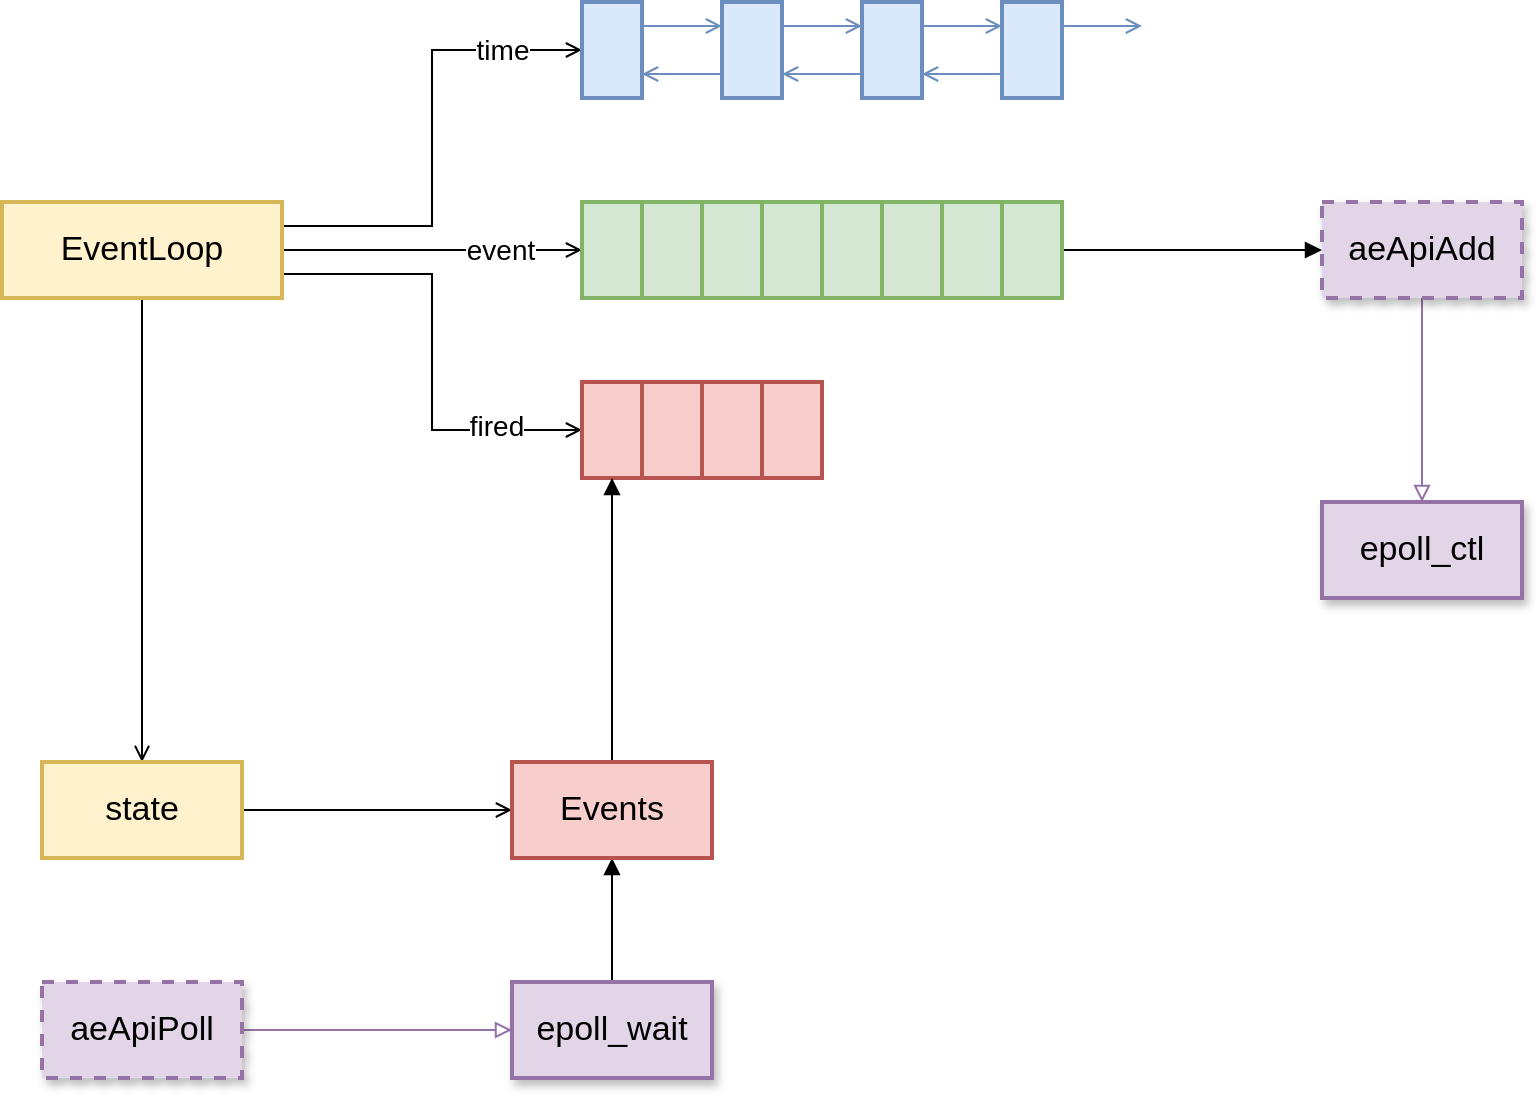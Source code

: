 <mxfile version="14.6.0" type="device" pages="9"><diagram id="Drv6yLM3leflpvKVD1IF" name="epoll"><mxGraphModel dx="2066" dy="1097" grid="1" gridSize="10" guides="1" tooltips="1" connect="1" arrows="1" fold="1" page="1" pageScale="1" pageWidth="827" pageHeight="1169" math="0" shadow="0"><root><mxCell id="0"/><mxCell id="1" parent="0"/><mxCell id="tNqGCyXTu304Zr6zEwBG-36" style="edgeStyle=orthogonalEdgeStyle;rounded=0;orthogonalLoop=1;jettySize=auto;html=1;exitX=1;exitY=0.5;exitDx=0;exitDy=0;entryX=0;entryY=0.5;entryDx=0;entryDy=0;endArrow=open;endFill=0;" parent="1" source="tNqGCyXTu304Zr6zEwBG-3" target="tNqGCyXTu304Zr6zEwBG-5" edge="1"><mxGeometry relative="1" as="geometry"/></mxCell><mxCell id="tNqGCyXTu304Zr6zEwBG-65" value="event" style="edgeLabel;html=1;align=center;verticalAlign=middle;resizable=0;points=[];fontSize=14;" parent="tNqGCyXTu304Zr6zEwBG-36" vertex="1" connectable="0"><mxGeometry x="0.453" relative="1" as="geometry"><mxPoint as="offset"/></mxGeometry></mxCell><mxCell id="tNqGCyXTu304Zr6zEwBG-37" style="edgeStyle=orthogonalEdgeStyle;rounded=0;orthogonalLoop=1;jettySize=auto;html=1;exitX=1;exitY=0.75;exitDx=0;exitDy=0;entryX=0;entryY=0.5;entryDx=0;entryDy=0;endArrow=open;endFill=0;" parent="1" source="tNqGCyXTu304Zr6zEwBG-3" target="tNqGCyXTu304Zr6zEwBG-14" edge="1"><mxGeometry relative="1" as="geometry"/></mxCell><mxCell id="tNqGCyXTu304Zr6zEwBG-66" value="fired" style="edgeLabel;html=1;align=center;verticalAlign=middle;resizable=0;points=[];fontSize=14;" parent="tNqGCyXTu304Zr6zEwBG-37" vertex="1" connectable="0"><mxGeometry x="0.623" y="2" relative="1" as="geometry"><mxPoint as="offset"/></mxGeometry></mxCell><mxCell id="tNqGCyXTu304Zr6zEwBG-51" style="edgeStyle=orthogonalEdgeStyle;rounded=0;orthogonalLoop=1;jettySize=auto;html=1;exitX=0.5;exitY=1;exitDx=0;exitDy=0;endArrow=open;endFill=0;fontSize=14;entryX=0.5;entryY=0;entryDx=0;entryDy=0;" parent="1" source="tNqGCyXTu304Zr6zEwBG-3" target="tNqGCyXTu304Zr6zEwBG-50" edge="1"><mxGeometry relative="1" as="geometry"><mxPoint x="400" y="580" as="targetPoint"/></mxGeometry></mxCell><mxCell id="tNqGCyXTu304Zr6zEwBG-53" style="edgeStyle=orthogonalEdgeStyle;rounded=0;orthogonalLoop=1;jettySize=auto;html=1;exitX=1;exitY=0.25;exitDx=0;exitDy=0;endArrow=open;endFill=0;fontSize=14;entryX=0;entryY=0.5;entryDx=0;entryDy=0;" parent="1" source="tNqGCyXTu304Zr6zEwBG-3" target="tNqGCyXTu304Zr6zEwBG-22" edge="1"><mxGeometry relative="1" as="geometry"><mxPoint x="590" y="230" as="targetPoint"/></mxGeometry></mxCell><mxCell id="tNqGCyXTu304Zr6zEwBG-64" value="time" style="edgeLabel;html=1;align=center;verticalAlign=middle;resizable=0;points=[];fontSize=14;" parent="tNqGCyXTu304Zr6zEwBG-53" vertex="1" connectable="0"><mxGeometry x="0.504" y="4" relative="1" as="geometry"><mxPoint x="19" y="4" as="offset"/></mxGeometry></mxCell><mxCell id="tNqGCyXTu304Zr6zEwBG-3" value="EventLoop" style="rounded=0;whiteSpace=wrap;html=1;strokeWidth=2;fontSize=17;fillColor=#fff2cc;strokeColor=#d6b656;" parent="1" vertex="1"><mxGeometry x="310" y="420" width="140" height="48" as="geometry"/></mxCell><mxCell id="tNqGCyXTu304Zr6zEwBG-5" value="" style="rounded=0;whiteSpace=wrap;html=1;strokeWidth=2;fontSize=17;fillColor=#d5e8d4;strokeColor=#82b366;" parent="1" vertex="1"><mxGeometry x="600" y="420" width="30" height="48" as="geometry"/></mxCell><mxCell id="tNqGCyXTu304Zr6zEwBG-6" value="" style="rounded=0;whiteSpace=wrap;html=1;strokeWidth=2;fontSize=17;fillColor=#d5e8d4;strokeColor=#82b366;" parent="1" vertex="1"><mxGeometry x="630" y="420" width="30" height="48" as="geometry"/></mxCell><mxCell id="tNqGCyXTu304Zr6zEwBG-7" value="" style="rounded=0;whiteSpace=wrap;html=1;strokeWidth=2;fontSize=17;fillColor=#d5e8d4;strokeColor=#82b366;" parent="1" vertex="1"><mxGeometry x="660" y="420" width="30" height="48" as="geometry"/></mxCell><mxCell id="tNqGCyXTu304Zr6zEwBG-8" value="" style="rounded=0;whiteSpace=wrap;html=1;strokeWidth=2;fontSize=17;fillColor=#d5e8d4;strokeColor=#82b366;" parent="1" vertex="1"><mxGeometry x="690" y="420" width="30" height="48" as="geometry"/></mxCell><mxCell id="tNqGCyXTu304Zr6zEwBG-10" value="" style="rounded=0;whiteSpace=wrap;html=1;strokeWidth=2;fontSize=17;fillColor=#d5e8d4;strokeColor=#82b366;" parent="1" vertex="1"><mxGeometry x="720" y="420" width="30" height="48" as="geometry"/></mxCell><mxCell id="tNqGCyXTu304Zr6zEwBG-11" value="" style="rounded=0;whiteSpace=wrap;html=1;strokeWidth=2;fontSize=17;fillColor=#d5e8d4;strokeColor=#82b366;" parent="1" vertex="1"><mxGeometry x="750" y="420" width="30" height="48" as="geometry"/></mxCell><mxCell id="tNqGCyXTu304Zr6zEwBG-12" value="" style="rounded=0;whiteSpace=wrap;html=1;strokeWidth=2;fontSize=17;fillColor=#d5e8d4;strokeColor=#82b366;" parent="1" vertex="1"><mxGeometry x="780" y="420" width="30" height="48" as="geometry"/></mxCell><mxCell id="tNqGCyXTu304Zr6zEwBG-45" value="" style="edgeStyle=orthogonalEdgeStyle;rounded=0;orthogonalLoop=1;jettySize=auto;html=1;exitX=1;exitY=0.5;exitDx=0;exitDy=0;entryX=0;entryY=0.5;entryDx=0;entryDy=0;endArrow=block;endFill=1;fontSize=14;" parent="1" source="tNqGCyXTu304Zr6zEwBG-13" target="tNqGCyXTu304Zr6zEwBG-46" edge="1"><mxGeometry relative="1" as="geometry"><mxPoint x="1020" y="344" as="targetPoint"/></mxGeometry></mxCell><mxCell id="tNqGCyXTu304Zr6zEwBG-13" value="" style="rounded=0;whiteSpace=wrap;html=1;strokeWidth=2;fontSize=17;fillColor=#d5e8d4;strokeColor=#82b366;" parent="1" vertex="1"><mxGeometry x="810" y="420" width="30" height="48" as="geometry"/></mxCell><mxCell id="tNqGCyXTu304Zr6zEwBG-14" value="" style="rounded=0;whiteSpace=wrap;html=1;strokeWidth=2;fontSize=17;fillColor=#f8cecc;strokeColor=#b85450;" parent="1" vertex="1"><mxGeometry x="600" y="510" width="30" height="48" as="geometry"/></mxCell><mxCell id="tNqGCyXTu304Zr6zEwBG-15" value="" style="rounded=0;whiteSpace=wrap;html=1;strokeWidth=2;fontSize=17;fillColor=#f8cecc;strokeColor=#b85450;" parent="1" vertex="1"><mxGeometry x="630" y="510" width="30" height="48" as="geometry"/></mxCell><mxCell id="tNqGCyXTu304Zr6zEwBG-16" value="" style="rounded=0;whiteSpace=wrap;html=1;strokeWidth=2;fontSize=17;fillColor=#f8cecc;strokeColor=#b85450;" parent="1" vertex="1"><mxGeometry x="660" y="510" width="30" height="48" as="geometry"/></mxCell><mxCell id="tNqGCyXTu304Zr6zEwBG-17" value="" style="rounded=0;whiteSpace=wrap;html=1;strokeWidth=2;fontSize=17;fillColor=#f8cecc;strokeColor=#b85450;" parent="1" vertex="1"><mxGeometry x="690" y="510" width="30" height="48" as="geometry"/></mxCell><mxCell id="tNqGCyXTu304Zr6zEwBG-24" style="edgeStyle=orthogonalEdgeStyle;rounded=0;orthogonalLoop=1;jettySize=auto;html=1;exitX=1;exitY=0.25;exitDx=0;exitDy=0;entryX=0;entryY=0.25;entryDx=0;entryDy=0;endArrow=open;endFill=0;fillColor=#dae8fc;strokeColor=#6c8ebf;" parent="1" source="tNqGCyXTu304Zr6zEwBG-22" target="tNqGCyXTu304Zr6zEwBG-23" edge="1"><mxGeometry relative="1" as="geometry"/></mxCell><mxCell id="tNqGCyXTu304Zr6zEwBG-22" value="" style="rounded=0;whiteSpace=wrap;html=1;strokeWidth=2;fontSize=17;fillColor=#dae8fc;strokeColor=#6c8ebf;" parent="1" vertex="1"><mxGeometry x="600" y="320" width="30" height="48" as="geometry"/></mxCell><mxCell id="tNqGCyXTu304Zr6zEwBG-25" style="edgeStyle=orthogonalEdgeStyle;rounded=0;orthogonalLoop=1;jettySize=auto;html=1;exitX=0;exitY=0.75;exitDx=0;exitDy=0;entryX=1;entryY=0.75;entryDx=0;entryDy=0;endArrow=open;endFill=0;fillColor=#dae8fc;strokeColor=#6c8ebf;" parent="1" source="tNqGCyXTu304Zr6zEwBG-23" target="tNqGCyXTu304Zr6zEwBG-22" edge="1"><mxGeometry relative="1" as="geometry"/></mxCell><mxCell id="tNqGCyXTu304Zr6zEwBG-27" style="edgeStyle=orthogonalEdgeStyle;rounded=0;orthogonalLoop=1;jettySize=auto;html=1;exitX=1;exitY=0.25;exitDx=0;exitDy=0;entryX=0;entryY=0.25;entryDx=0;entryDy=0;endArrow=open;endFill=0;fillColor=#dae8fc;strokeColor=#6c8ebf;" parent="1" source="tNqGCyXTu304Zr6zEwBG-23" target="tNqGCyXTu304Zr6zEwBG-26" edge="1"><mxGeometry relative="1" as="geometry"/></mxCell><mxCell id="tNqGCyXTu304Zr6zEwBG-23" value="" style="rounded=0;whiteSpace=wrap;html=1;strokeWidth=2;fontSize=17;fillColor=#dae8fc;strokeColor=#6c8ebf;" parent="1" vertex="1"><mxGeometry x="670" y="320" width="30" height="48" as="geometry"/></mxCell><mxCell id="tNqGCyXTu304Zr6zEwBG-28" style="edgeStyle=orthogonalEdgeStyle;rounded=0;orthogonalLoop=1;jettySize=auto;html=1;exitX=0;exitY=0.75;exitDx=0;exitDy=0;entryX=1;entryY=0.75;entryDx=0;entryDy=0;endArrow=open;endFill=0;fillColor=#dae8fc;strokeColor=#6c8ebf;" parent="1" source="tNqGCyXTu304Zr6zEwBG-26" target="tNqGCyXTu304Zr6zEwBG-23" edge="1"><mxGeometry relative="1" as="geometry"/></mxCell><mxCell id="tNqGCyXTu304Zr6zEwBG-30" style="edgeStyle=orthogonalEdgeStyle;rounded=0;orthogonalLoop=1;jettySize=auto;html=1;exitX=1;exitY=0.25;exitDx=0;exitDy=0;entryX=0;entryY=0.25;entryDx=0;entryDy=0;endArrow=open;endFill=0;fillColor=#dae8fc;strokeColor=#6c8ebf;" parent="1" source="tNqGCyXTu304Zr6zEwBG-26" target="tNqGCyXTu304Zr6zEwBG-29" edge="1"><mxGeometry relative="1" as="geometry"/></mxCell><mxCell id="tNqGCyXTu304Zr6zEwBG-26" value="" style="rounded=0;whiteSpace=wrap;html=1;strokeWidth=2;fontSize=17;fillColor=#dae8fc;strokeColor=#6c8ebf;" parent="1" vertex="1"><mxGeometry x="740" y="320" width="30" height="48" as="geometry"/></mxCell><mxCell id="tNqGCyXTu304Zr6zEwBG-31" style="edgeStyle=orthogonalEdgeStyle;rounded=0;orthogonalLoop=1;jettySize=auto;html=1;exitX=0;exitY=0.75;exitDx=0;exitDy=0;entryX=1;entryY=0.75;entryDx=0;entryDy=0;endArrow=open;endFill=0;fillColor=#dae8fc;strokeColor=#6c8ebf;" parent="1" source="tNqGCyXTu304Zr6zEwBG-29" target="tNqGCyXTu304Zr6zEwBG-26" edge="1"><mxGeometry relative="1" as="geometry"/></mxCell><mxCell id="tNqGCyXTu304Zr6zEwBG-32" style="edgeStyle=orthogonalEdgeStyle;rounded=0;orthogonalLoop=1;jettySize=auto;html=1;exitX=1;exitY=0.25;exitDx=0;exitDy=0;endArrow=open;endFill=0;fillColor=#dae8fc;strokeColor=#6c8ebf;" parent="1" source="tNqGCyXTu304Zr6zEwBG-29" edge="1"><mxGeometry relative="1" as="geometry"><mxPoint x="880" y="332" as="targetPoint"/></mxGeometry></mxCell><mxCell id="tNqGCyXTu304Zr6zEwBG-29" value="" style="rounded=0;whiteSpace=wrap;html=1;strokeWidth=2;fontSize=17;fillColor=#dae8fc;strokeColor=#6c8ebf;" parent="1" vertex="1"><mxGeometry x="810" y="320" width="30" height="48" as="geometry"/></mxCell><mxCell id="tNqGCyXTu304Zr6zEwBG-63" style="edgeStyle=orthogonalEdgeStyle;rounded=0;orthogonalLoop=1;jettySize=auto;html=1;exitX=0.5;exitY=1;exitDx=0;exitDy=0;entryX=0.5;entryY=0;entryDx=0;entryDy=0;endArrow=block;endFill=0;fontSize=14;fillColor=#e1d5e7;strokeColor=#9673a6;" parent="1" source="tNqGCyXTu304Zr6zEwBG-46" target="tNqGCyXTu304Zr6zEwBG-62" edge="1"><mxGeometry relative="1" as="geometry"/></mxCell><mxCell id="tNqGCyXTu304Zr6zEwBG-46" value="aeApiAdd" style="rounded=0;whiteSpace=wrap;html=1;strokeWidth=2;fontSize=17;dashed=1;shadow=1;sketch=0;fillColor=#e1d5e7;strokeColor=#9673a6;" parent="1" vertex="1"><mxGeometry x="970" y="420" width="100" height="48" as="geometry"/></mxCell><mxCell id="tNqGCyXTu304Zr6zEwBG-54" style="edgeStyle=orthogonalEdgeStyle;rounded=0;orthogonalLoop=1;jettySize=auto;html=1;exitX=1;exitY=0.5;exitDx=0;exitDy=0;entryX=0;entryY=0.5;entryDx=0;entryDy=0;endArrow=block;endFill=0;fontSize=14;fillColor=#e1d5e7;strokeColor=#9673a6;" parent="1" source="tNqGCyXTu304Zr6zEwBG-48" target="tNqGCyXTu304Zr6zEwBG-49" edge="1"><mxGeometry relative="1" as="geometry"/></mxCell><mxCell id="tNqGCyXTu304Zr6zEwBG-48" value="aeApiPoll" style="rounded=0;whiteSpace=wrap;html=1;strokeWidth=2;fontSize=17;dashed=1;sketch=0;shadow=1;fillColor=#e1d5e7;strokeColor=#9673a6;" parent="1" vertex="1"><mxGeometry x="330" y="810" width="100" height="48" as="geometry"/></mxCell><mxCell id="tNqGCyXTu304Zr6zEwBG-61" style="edgeStyle=orthogonalEdgeStyle;rounded=0;orthogonalLoop=1;jettySize=auto;html=1;exitX=0.5;exitY=0;exitDx=0;exitDy=0;entryX=0.5;entryY=1;entryDx=0;entryDy=0;endArrow=block;endFill=1;fontSize=14;" parent="1" source="tNqGCyXTu304Zr6zEwBG-49" target="tNqGCyXTu304Zr6zEwBG-56" edge="1"><mxGeometry relative="1" as="geometry"/></mxCell><mxCell id="tNqGCyXTu304Zr6zEwBG-49" value="epoll_wait" style="rounded=0;whiteSpace=wrap;html=1;strokeWidth=2;fontSize=17;sketch=0;shadow=1;fillColor=#e1d5e7;strokeColor=#9673a6;" parent="1" vertex="1"><mxGeometry x="565" y="810" width="100" height="48" as="geometry"/></mxCell><mxCell id="tNqGCyXTu304Zr6zEwBG-58" style="edgeStyle=orthogonalEdgeStyle;rounded=0;orthogonalLoop=1;jettySize=auto;html=1;exitX=1;exitY=0.5;exitDx=0;exitDy=0;entryX=0;entryY=0.5;entryDx=0;entryDy=0;endArrow=open;endFill=0;fontSize=14;" parent="1" source="tNqGCyXTu304Zr6zEwBG-50" target="tNqGCyXTu304Zr6zEwBG-56" edge="1"><mxGeometry relative="1" as="geometry"/></mxCell><mxCell id="tNqGCyXTu304Zr6zEwBG-50" value="state" style="rounded=0;whiteSpace=wrap;html=1;strokeWidth=2;fontSize=17;fillColor=#fff2cc;strokeColor=#d6b656;" parent="1" vertex="1"><mxGeometry x="330" y="700" width="100" height="48" as="geometry"/></mxCell><mxCell id="tNqGCyXTu304Zr6zEwBG-59" style="edgeStyle=orthogonalEdgeStyle;rounded=0;orthogonalLoop=1;jettySize=auto;html=1;exitX=0.5;exitY=0;exitDx=0;exitDy=0;entryX=0.5;entryY=1;entryDx=0;entryDy=0;endArrow=block;endFill=1;fontSize=14;" parent="1" source="tNqGCyXTu304Zr6zEwBG-56" target="tNqGCyXTu304Zr6zEwBG-14" edge="1"><mxGeometry relative="1" as="geometry"/></mxCell><mxCell id="tNqGCyXTu304Zr6zEwBG-56" value="Events" style="rounded=0;whiteSpace=wrap;html=1;strokeWidth=2;fontSize=17;fillColor=#f8cecc;strokeColor=#b85450;" parent="1" vertex="1"><mxGeometry x="565" y="700" width="100" height="48" as="geometry"/></mxCell><mxCell id="tNqGCyXTu304Zr6zEwBG-62" value="epoll_ctl" style="rounded=0;whiteSpace=wrap;html=1;strokeWidth=2;fontSize=17;shadow=1;sketch=0;fillColor=#e1d5e7;strokeColor=#9673a6;" parent="1" vertex="1"><mxGeometry x="970" y="570" width="100" height="48" as="geometry"/></mxCell></root></mxGraphModel></diagram><diagram id="NivbaLfQ34i7xyKOPi7u" name="InitServer"><mxGraphModel dx="2066" dy="1097" grid="1" gridSize="10" guides="1" tooltips="1" connect="1" arrows="1" fold="1" page="1" pageScale="1" pageWidth="827" pageHeight="1169" math="0" shadow="0"><root><mxCell id="kyEVF4dsz2KBd8L3YdaF-0"/><mxCell id="kyEVF4dsz2KBd8L3YdaF-1" parent="kyEVF4dsz2KBd8L3YdaF-0"/><mxCell id="OhjuPLXEUc03q1bkpWmB-11" style="edgeStyle=orthogonalEdgeStyle;rounded=0;orthogonalLoop=1;jettySize=auto;html=1;exitX=0.5;exitY=0;exitDx=0;exitDy=0;entryX=0.5;entryY=1;entryDx=0;entryDy=0;fontSize=12;endArrow=open;endFill=0;" parent="kyEVF4dsz2KBd8L3YdaF-1" source="kyEVF4dsz2KBd8L3YdaF-3" target="kyEVF4dsz2KBd8L3YdaF-11" edge="1"><mxGeometry relative="1" as="geometry"/></mxCell><mxCell id="OhjuPLXEUc03q1bkpWmB-12" style="edgeStyle=orthogonalEdgeStyle;rounded=0;orthogonalLoop=1;jettySize=auto;html=1;exitX=0.5;exitY=1;exitDx=0;exitDy=0;entryX=0.5;entryY=0;entryDx=0;entryDy=0;fontSize=12;endArrow=open;endFill=0;" parent="kyEVF4dsz2KBd8L3YdaF-1" source="kyEVF4dsz2KBd8L3YdaF-3" target="OhjuPLXEUc03q1bkpWmB-1" edge="1"><mxGeometry relative="1" as="geometry"/></mxCell><mxCell id="kyEVF4dsz2KBd8L3YdaF-3" value="server" style="rounded=0;whiteSpace=wrap;html=1;strokeWidth=2;fontSize=17;fillColor=#f5f5f5;strokeColor=#666666;fontColor=#333333;" parent="kyEVF4dsz2KBd8L3YdaF-1" vertex="1"><mxGeometry x="430" y="590" width="100" height="48" as="geometry"/></mxCell><mxCell id="kyEVF4dsz2KBd8L3YdaF-5" value="ipfd" style="rounded=0;whiteSpace=wrap;html=1;strokeWidth=2;fontSize=17;fillColor=#dae8fc;strokeColor=#6c8ebf;" parent="kyEVF4dsz2KBd8L3YdaF-1" vertex="1"><mxGeometry x="420" y="420" width="40" height="48" as="geometry"/></mxCell><mxCell id="kyEVF4dsz2KBd8L3YdaF-6" value="add" style="edgeStyle=orthogonalEdgeStyle;rounded=0;orthogonalLoop=1;jettySize=auto;html=1;exitX=1;exitY=0.5;exitDx=0;exitDy=0;entryX=0;entryY=0.5;entryDx=0;entryDy=0;fontSize=12;dashed=1;endArrow=open;endFill=0;" parent="kyEVF4dsz2KBd8L3YdaF-1" source="kyEVF4dsz2KBd8L3YdaF-7" target="kyEVF4dsz2KBd8L3YdaF-10" edge="1"><mxGeometry relative="1" as="geometry"/></mxCell><mxCell id="kyEVF4dsz2KBd8L3YdaF-7" value="fileEvent" style="rounded=0;whiteSpace=wrap;html=1;strokeWidth=2;fontSize=17;fillColor=#f5f5f5;strokeColor=#666666;fontColor=#333333;" parent="kyEVF4dsz2KBd8L3YdaF-1" vertex="1"><mxGeometry x="655" y="590" width="100" height="48" as="geometry"/></mxCell><mxCell id="OhjuPLXEUc03q1bkpWmB-4" style="edgeStyle=orthogonalEdgeStyle;rounded=0;orthogonalLoop=1;jettySize=auto;html=1;exitX=0.5;exitY=1;exitDx=0;exitDy=0;entryX=0.5;entryY=0;entryDx=0;entryDy=0;fontSize=12;endArrow=open;endFill=0;dashed=1;" parent="kyEVF4dsz2KBd8L3YdaF-1" source="kyEVF4dsz2KBd8L3YdaF-9" target="kyEVF4dsz2KBd8L3YdaF-7" edge="1"><mxGeometry relative="1" as="geometry"/></mxCell><mxCell id="kyEVF4dsz2KBd8L3YdaF-9" value="acceptTCPHandler" style="rounded=0;whiteSpace=wrap;html=1;strokeWidth=2;fontSize=17;dashed=1;fillColor=#d5e8d4;strokeColor=#82b366;" parent="kyEVF4dsz2KBd8L3YdaF-1" vertex="1"><mxGeometry x="620" y="420" width="170" height="48" as="geometry"/></mxCell><mxCell id="kyEVF4dsz2KBd8L3YdaF-10" value="eventLoop" style="rounded=0;whiteSpace=wrap;html=1;strokeWidth=2;fontSize=17;fillColor=#f5f5f5;strokeColor=#666666;fontColor=#333333;" parent="kyEVF4dsz2KBd8L3YdaF-1" vertex="1"><mxGeometry x="875" y="590" width="100" height="48" as="geometry"/></mxCell><mxCell id="OhjuPLXEUc03q1bkpWmB-7" style="edgeStyle=orthogonalEdgeStyle;rounded=0;orthogonalLoop=1;jettySize=auto;html=1;exitX=0.5;exitY=1;exitDx=0;exitDy=0;entryX=0.5;entryY=0;entryDx=0;entryDy=0;fontSize=12;endArrow=open;endFill=0;dashed=1;" parent="kyEVF4dsz2KBd8L3YdaF-1" source="kyEVF4dsz2KBd8L3YdaF-12" target="kyEVF4dsz2KBd8L3YdaF-7" edge="1"><mxGeometry relative="1" as="geometry"/></mxCell><mxCell id="kyEVF4dsz2KBd8L3YdaF-11" value="ipfd" style="rounded=0;whiteSpace=wrap;html=1;strokeWidth=2;fontSize=17;fillColor=#dae8fc;strokeColor=#6c8ebf;" parent="kyEVF4dsz2KBd8L3YdaF-1" vertex="1"><mxGeometry x="460" y="420" width="40" height="48" as="geometry"/></mxCell><mxCell id="kyEVF4dsz2KBd8L3YdaF-12" value="ipfd" style="rounded=0;whiteSpace=wrap;html=1;strokeWidth=2;fontSize=17;fillColor=#dae8fc;strokeColor=#6c8ebf;" parent="kyEVF4dsz2KBd8L3YdaF-1" vertex="1"><mxGeometry x="500" y="420" width="40" height="48" as="geometry"/></mxCell><mxCell id="KCcKONaeA_sobxtLPuK1-2" style="edgeStyle=orthogonalEdgeStyle;rounded=0;orthogonalLoop=1;jettySize=auto;html=1;exitX=0.5;exitY=1;exitDx=0;exitDy=0;endArrow=open;endFill=0;" parent="kyEVF4dsz2KBd8L3YdaF-1" source="KCcKONaeA_sobxtLPuK1-0" target="KCcKONaeA_sobxtLPuK1-1" edge="1"><mxGeometry relative="1" as="geometry"/></mxCell><mxCell id="KCcKONaeA_sobxtLPuK1-0" value="serverCron" style="rounded=0;whiteSpace=wrap;html=1;strokeWidth=2;fontSize=17;dashed=1;fillColor=#d5e8d4;strokeColor=#82b366;" parent="kyEVF4dsz2KBd8L3YdaF-1" vertex="1"><mxGeometry x="1110" y="420" width="100" height="48" as="geometry"/></mxCell><mxCell id="KCcKONaeA_sobxtLPuK1-3" value="add" style="edgeStyle=orthogonalEdgeStyle;rounded=0;orthogonalLoop=1;jettySize=auto;html=1;exitX=0;exitY=0.5;exitDx=0;exitDy=0;entryX=1;entryY=0.5;entryDx=0;entryDy=0;endArrow=open;endFill=0;fontSize=12;dashed=1;" parent="kyEVF4dsz2KBd8L3YdaF-1" source="KCcKONaeA_sobxtLPuK1-1" target="kyEVF4dsz2KBd8L3YdaF-10" edge="1"><mxGeometry relative="1" as="geometry"/></mxCell><mxCell id="KCcKONaeA_sobxtLPuK1-1" value="TimeEvent" style="rounded=0;whiteSpace=wrap;html=1;strokeWidth=2;fontSize=17;fillColor=#f5f5f5;strokeColor=#666666;fontColor=#333333;" parent="kyEVF4dsz2KBd8L3YdaF-1" vertex="1"><mxGeometry x="1110" y="590" width="100" height="48" as="geometry"/></mxCell><mxCell id="X8uk2WD4cXuS4TaatiAf-1" value="set" style="edgeStyle=orthogonalEdgeStyle;rounded=0;orthogonalLoop=1;jettySize=auto;html=1;exitX=0.5;exitY=1;exitDx=0;exitDy=0;entryX=0.5;entryY=0;entryDx=0;entryDy=0;dashed=1;fontSize=12;endArrow=open;endFill=0;" parent="kyEVF4dsz2KBd8L3YdaF-1" source="X8uk2WD4cXuS4TaatiAf-0" target="kyEVF4dsz2KBd8L3YdaF-10" edge="1"><mxGeometry relative="1" as="geometry"/></mxCell><mxCell id="X8uk2WD4cXuS4TaatiAf-0" value="beforeSleep" style="rounded=0;whiteSpace=wrap;html=1;strokeWidth=2;fontSize=17;dashed=1;fillColor=#d5e8d4;strokeColor=#82b366;" parent="kyEVF4dsz2KBd8L3YdaF-1" vertex="1"><mxGeometry x="875" y="420" width="100" height="48" as="geometry"/></mxCell><mxCell id="X8uk2WD4cXuS4TaatiAf-3" value="set" style="edgeStyle=orthogonalEdgeStyle;rounded=0;orthogonalLoop=1;jettySize=auto;html=1;exitX=0.5;exitY=0;exitDx=0;exitDy=0;entryX=0.5;entryY=1;entryDx=0;entryDy=0;dashed=1;fontSize=12;endArrow=open;endFill=0;" parent="kyEVF4dsz2KBd8L3YdaF-1" source="X8uk2WD4cXuS4TaatiAf-2" target="kyEVF4dsz2KBd8L3YdaF-10" edge="1"><mxGeometry relative="1" as="geometry"/></mxCell><mxCell id="X8uk2WD4cXuS4TaatiAf-2" value="afterSleep" style="rounded=0;whiteSpace=wrap;html=1;strokeWidth=2;fontSize=17;dashed=1;fillColor=#d5e8d4;strokeColor=#82b366;" parent="kyEVF4dsz2KBd8L3YdaF-1" vertex="1"><mxGeometry x="875" y="758" width="100" height="48" as="geometry"/></mxCell><mxCell id="OhjuPLXEUc03q1bkpWmB-0" value="tlsfd" style="rounded=0;whiteSpace=wrap;html=1;strokeWidth=2;fontSize=17;fillColor=#dae8fc;strokeColor=#6c8ebf;" parent="kyEVF4dsz2KBd8L3YdaF-1" vertex="1"><mxGeometry x="420" y="758" width="40" height="48" as="geometry"/></mxCell><mxCell id="OhjuPLXEUc03q1bkpWmB-6" style="edgeStyle=orthogonalEdgeStyle;rounded=0;orthogonalLoop=1;jettySize=auto;html=1;exitX=0.5;exitY=0;exitDx=0;exitDy=0;entryX=0.5;entryY=1;entryDx=0;entryDy=0;fontSize=12;endArrow=open;endFill=0;dashed=1;" parent="kyEVF4dsz2KBd8L3YdaF-1" source="OhjuPLXEUc03q1bkpWmB-2" target="kyEVF4dsz2KBd8L3YdaF-7" edge="1"><mxGeometry relative="1" as="geometry"/></mxCell><mxCell id="OhjuPLXEUc03q1bkpWmB-1" value="tlsfd" style="rounded=0;whiteSpace=wrap;html=1;strokeWidth=2;fontSize=17;fillColor=#dae8fc;strokeColor=#6c8ebf;" parent="kyEVF4dsz2KBd8L3YdaF-1" vertex="1"><mxGeometry x="460" y="758" width="40" height="48" as="geometry"/></mxCell><mxCell id="OhjuPLXEUc03q1bkpWmB-2" value="tlsfd" style="rounded=0;whiteSpace=wrap;html=1;strokeWidth=2;fontSize=17;fillColor=#dae8fc;strokeColor=#6c8ebf;" parent="kyEVF4dsz2KBd8L3YdaF-1" vertex="1"><mxGeometry x="500" y="758" width="40" height="48" as="geometry"/></mxCell><mxCell id="OhjuPLXEUc03q1bkpWmB-5" style="edgeStyle=orthogonalEdgeStyle;rounded=0;orthogonalLoop=1;jettySize=auto;html=1;exitX=0.5;exitY=0;exitDx=0;exitDy=0;entryX=0.5;entryY=1;entryDx=0;entryDy=0;fontSize=12;endArrow=open;endFill=0;dashed=1;" parent="kyEVF4dsz2KBd8L3YdaF-1" source="OhjuPLXEUc03q1bkpWmB-3" target="kyEVF4dsz2KBd8L3YdaF-7" edge="1"><mxGeometry relative="1" as="geometry"/></mxCell><mxCell id="OhjuPLXEUc03q1bkpWmB-3" value="acceptTCPHandler" style="rounded=0;whiteSpace=wrap;html=1;strokeWidth=2;fontSize=17;dashed=1;fillColor=#d5e8d4;strokeColor=#82b366;" parent="kyEVF4dsz2KBd8L3YdaF-1" vertex="1"><mxGeometry x="620" y="758" width="170" height="48" as="geometry"/></mxCell></root></mxGraphModel></diagram><diagram id="wKLRez_eXrWEr7Oz4VnD" name="acceptTCPHandler"><mxGraphModel dx="2066" dy="1097" grid="1" gridSize="10" guides="1" tooltips="1" connect="1" arrows="1" fold="1" page="1" pageScale="1" pageWidth="827" pageHeight="1169" math="0" shadow="0"><root><mxCell id="iigWokhG-LRsWBRQ5Kww-0"/><mxCell id="iigWokhG-LRsWBRQ5Kww-1" parent="iigWokhG-LRsWBRQ5Kww-0"/><mxCell id="oB0XsulRUiVj0rDOxxde-4" value="I.accept" style="edgeStyle=orthogonalEdgeStyle;rounded=0;orthogonalLoop=1;jettySize=auto;html=1;exitX=0.5;exitY=1;exitDx=0;exitDy=0;fontSize=12;endArrow=open;endFill=0;entryX=0.5;entryY=0;entryDx=0;entryDy=0;dashed=1;" parent="iigWokhG-LRsWBRQ5Kww-1" source="oB0XsulRUiVj0rDOxxde-1" target="oB0XsulRUiVj0rDOxxde-5" edge="1"><mxGeometry relative="1" as="geometry"><mxPoint x="570" y="554" as="targetPoint"/></mxGeometry></mxCell><mxCell id="oB0XsulRUiVj0rDOxxde-1" value="ipfd" style="rounded=0;whiteSpace=wrap;html=1;strokeWidth=2;fontSize=17;fillColor=#dae8fc;strokeColor=#6c8ebf;" parent="iigWokhG-LRsWBRQ5Kww-1" vertex="1"><mxGeometry x="580" y="370" width="40" height="48" as="geometry"/></mxCell><mxCell id="oB0XsulRUiVj0rDOxxde-3" value="fired" style="edgeStyle=orthogonalEdgeStyle;rounded=0;orthogonalLoop=1;jettySize=auto;html=1;fontSize=12;endArrow=open;endFill=0;entryX=0;entryY=0.5;entryDx=0;entryDy=0;exitX=1;exitY=0.5;exitDx=0;exitDy=0;" parent="iigWokhG-LRsWBRQ5Kww-1" source="oB0XsulRUiVj0rDOxxde-2" target="oB0XsulRUiVj0rDOxxde-1" edge="1"><mxGeometry relative="1" as="geometry"><mxPoint x="810" y="230" as="sourcePoint"/><mxPoint x="580" y="420" as="targetPoint"/></mxGeometry></mxCell><mxCell id="oB0XsulRUiVj0rDOxxde-2" value="EventLoop" style="rounded=0;whiteSpace=wrap;html=1;strokeWidth=2;fontSize=17;fillColor=#f5f5f5;strokeColor=#666666;fontColor=#333333;" parent="iigWokhG-LRsWBRQ5Kww-1" vertex="1"><mxGeometry x="380" y="370" width="100" height="48" as="geometry"/></mxCell><mxCell id="oB0XsulRUiVj0rDOxxde-12" value="II.create" style="edgeStyle=orthogonalEdgeStyle;rounded=0;orthogonalLoop=1;jettySize=auto;html=1;exitX=1;exitY=0.5;exitDx=0;exitDy=0;entryX=0;entryY=0.5;entryDx=0;entryDy=0;fontSize=12;endArrow=open;endFill=0;dashed=1;" parent="iigWokhG-LRsWBRQ5Kww-1" source="oB0XsulRUiVj0rDOxxde-5" target="oB0XsulRUiVj0rDOxxde-8" edge="1"><mxGeometry relative="1" as="geometry"/></mxCell><mxCell id="XPecQJpFKLHNHoajXScb-2" style="edgeStyle=orthogonalEdgeStyle;rounded=0;orthogonalLoop=1;jettySize=auto;html=1;exitX=0;exitY=0.25;exitDx=0;exitDy=0;entryX=0;entryY=0.5;entryDx=0;entryDy=0;dashed=1;fontSize=12;endArrow=open;endFill=0;" parent="iigWokhG-LRsWBRQ5Kww-1" source="oB0XsulRUiVj0rDOxxde-5" target="oB0XsulRUiVj0rDOxxde-2" edge="1"><mxGeometry relative="1" as="geometry"><Array as="points"><mxPoint x="310" y="542"/><mxPoint x="310" y="394"/></Array></mxGeometry></mxCell><mxCell id="oB0XsulRUiVj0rDOxxde-5" value="cfd" style="rounded=0;whiteSpace=wrap;html=1;strokeWidth=2;fontSize=17;fillColor=#dae8fc;strokeColor=#6c8ebf;" parent="iigWokhG-LRsWBRQ5Kww-1" vertex="1"><mxGeometry x="580" y="530" width="40" height="48" as="geometry"/></mxCell><mxCell id="oB0XsulRUiVj0rDOxxde-15" value="III.create" style="edgeStyle=orthogonalEdgeStyle;rounded=0;orthogonalLoop=1;jettySize=auto;html=1;exitX=0.5;exitY=0;exitDx=0;exitDy=0;fontSize=12;endArrow=open;endFill=0;entryX=0.5;entryY=1;entryDx=0;entryDy=0;dashed=1;" parent="iigWokhG-LRsWBRQ5Kww-1" source="oB0XsulRUiVj0rDOxxde-8" target="oB0XsulRUiVj0rDOxxde-16" edge="1"><mxGeometry relative="1" as="geometry"><mxPoint x="830" y="420" as="targetPoint"/></mxGeometry></mxCell><mxCell id="oB0XsulRUiVj0rDOxxde-19" value="conn" style="edgeStyle=orthogonalEdgeStyle;rounded=0;orthogonalLoop=1;jettySize=auto;html=1;exitX=1;exitY=0.25;exitDx=0;exitDy=0;entryX=1;entryY=0.5;entryDx=0;entryDy=0;fontSize=12;endArrow=open;endFill=0;" parent="iigWokhG-LRsWBRQ5Kww-1" source="oB0XsulRUiVj0rDOxxde-8" target="oB0XsulRUiVj0rDOxxde-16" edge="1"><mxGeometry relative="1" as="geometry"><Array as="points"><mxPoint x="910" y="542"/><mxPoint x="910" y="394"/></Array></mxGeometry></mxCell><mxCell id="XPecQJpFKLHNHoajXScb-3" value="V.call" style="edgeStyle=orthogonalEdgeStyle;rounded=0;orthogonalLoop=1;jettySize=auto;html=1;exitX=1;exitY=0.5;exitDx=0;exitDy=0;entryX=0;entryY=0.25;entryDx=0;entryDy=0;dashed=1;fontSize=12;endArrow=open;endFill=0;" parent="iigWokhG-LRsWBRQ5Kww-1" source="oB0XsulRUiVj0rDOxxde-8" target="oB0XsulRUiVj0rDOxxde-21" edge="1"><mxGeometry relative="1" as="geometry"/></mxCell><mxCell id="oB0XsulRUiVj0rDOxxde-8" value="conn" style="rounded=0;whiteSpace=wrap;html=1;strokeWidth=2;fontSize=17;fillColor=#f8cecc;strokeColor=#b85450;" parent="iigWokhG-LRsWBRQ5Kww-1" vertex="1"><mxGeometry x="780" y="530" width="100" height="48" as="geometry"/></mxCell><mxCell id="oB0XsulRUiVj0rDOxxde-20" value="type" style="edgeStyle=orthogonalEdgeStyle;rounded=0;orthogonalLoop=1;jettySize=auto;html=1;exitX=0.5;exitY=0;exitDx=0;exitDy=0;entryX=0.5;entryY=1;entryDx=0;entryDy=0;fontSize=12;endArrow=open;endFill=0;" parent="iigWokhG-LRsWBRQ5Kww-1" source="oB0XsulRUiVj0rDOxxde-10" target="oB0XsulRUiVj0rDOxxde-8" edge="1"><mxGeometry relative="1" as="geometry"/></mxCell><mxCell id="oB0XsulRUiVj0rDOxxde-10" value="CT_Socket" style="rounded=0;whiteSpace=wrap;html=1;strokeWidth=2;fontSize=17;dashed=1;shadow=1;fillColor=#e1d5e7;strokeColor=#9673a6;" parent="iigWokhG-LRsWBRQ5Kww-1" vertex="1"><mxGeometry x="765" y="760" width="130" height="48" as="geometry"/></mxCell><mxCell id="oB0XsulRUiVj0rDOxxde-13" value="clientAcceptHanlder" style="rounded=0;whiteSpace=wrap;html=1;strokeWidth=2;fontSize=17;dashed=1;fillColor=#d5e8d4;strokeColor=#82b366;" parent="iigWokhG-LRsWBRQ5Kww-1" vertex="1"><mxGeometry x="1080" y="630" width="250" height="48" as="geometry"/></mxCell><mxCell id="oB0XsulRUiVj0rDOxxde-18" value="&lt;meta charset=&quot;utf-8&quot;&gt;&lt;span style=&quot;color: rgb(0, 0, 0); font-family: helvetica; font-size: 12px; font-style: normal; font-weight: 400; letter-spacing: normal; text-align: center; text-indent: 0px; text-transform: none; word-spacing: 0px; background-color: rgb(255, 255, 255); display: inline; float: none;&quot;&gt;privateData&lt;/span&gt;" style="edgeStyle=orthogonalEdgeStyle;rounded=0;orthogonalLoop=1;jettySize=auto;html=1;exitX=0;exitY=0.5;exitDx=0;exitDy=0;entryX=0;entryY=0.25;entryDx=0;entryDy=0;fontSize=12;endArrow=open;endFill=0;" parent="iigWokhG-LRsWBRQ5Kww-1" source="oB0XsulRUiVj0rDOxxde-16" target="oB0XsulRUiVj0rDOxxde-8" edge="1"><mxGeometry relative="1" as="geometry"><Array as="points"><mxPoint x="750" y="394"/><mxPoint x="750" y="542"/></Array></mxGeometry></mxCell><mxCell id="oB0XsulRUiVj0rDOxxde-16" value="Client" style="rounded=0;whiteSpace=wrap;html=1;strokeWidth=2;fontSize=17;fillColor=#f8cecc;strokeColor=#b85450;" parent="iigWokhG-LRsWBRQ5Kww-1" vertex="1"><mxGeometry x="780" y="370" width="100" height="48" as="geometry"/></mxCell><mxCell id="oB0XsulRUiVj0rDOxxde-22" value="accept" style="edgeStyle=orthogonalEdgeStyle;rounded=0;orthogonalLoop=1;jettySize=auto;html=1;entryX=1;entryY=0.5;entryDx=0;entryDy=0;fontSize=12;endArrow=open;endFill=0;exitX=0;exitY=0.5;exitDx=0;exitDy=0;" parent="iigWokhG-LRsWBRQ5Kww-1" source="oB0XsulRUiVj0rDOxxde-21" target="oB0XsulRUiVj0rDOxxde-10" edge="1"><mxGeometry relative="1" as="geometry"><mxPoint x="330" y="894" as="sourcePoint"/></mxGeometry></mxCell><mxCell id="XPecQJpFKLHNHoajXScb-1" value="VI.call" style="edgeStyle=orthogonalEdgeStyle;rounded=0;orthogonalLoop=1;jettySize=auto;html=1;exitX=0.5;exitY=0;exitDx=0;exitDy=0;entryX=0.5;entryY=1;entryDx=0;entryDy=0;dashed=1;fontSize=12;endArrow=open;endFill=0;" parent="iigWokhG-LRsWBRQ5Kww-1" source="oB0XsulRUiVj0rDOxxde-21" target="oB0XsulRUiVj0rDOxxde-13" edge="1"><mxGeometry relative="1" as="geometry"/></mxCell><mxCell id="oB0XsulRUiVj0rDOxxde-21" value="connSocketAccept" style="rounded=0;whiteSpace=wrap;html=1;strokeWidth=2;fontSize=17;shadow=0;dashed=1;fillColor=#d5e8d4;strokeColor=#82b366;" parent="iigWokhG-LRsWBRQ5Kww-1" vertex="1"><mxGeometry x="1080" y="760" width="250" height="48" as="geometry"/></mxCell><mxCell id="_METf2mU6qNXlKv0HDkz-2" value="set_read_handler" style="edgeStyle=orthogonalEdgeStyle;rounded=0;orthogonalLoop=1;jettySize=auto;html=1;exitX=1;exitY=0.5;exitDx=0;exitDy=0;entryX=0;entryY=0.5;entryDx=0;entryDy=0;endArrow=open;endFill=0;fontSize=12;" parent="iigWokhG-LRsWBRQ5Kww-1" source="_METf2mU6qNXlKv0HDkz-1" target="oB0XsulRUiVj0rDOxxde-10" edge="1"><mxGeometry relative="1" as="geometry"/></mxCell><mxCell id="_METf2mU6qNXlKv0HDkz-10" value="III.set" style="edgeStyle=orthogonalEdgeStyle;rounded=0;orthogonalLoop=1;jettySize=auto;html=1;exitX=0.5;exitY=0;exitDx=0;exitDy=0;entryX=0.5;entryY=1;entryDx=0;entryDy=0;dashed=1;fontSize=12;endArrow=open;endFill=0;" parent="iigWokhG-LRsWBRQ5Kww-1" source="_METf2mU6qNXlKv0HDkz-1" target="_METf2mU6qNXlKv0HDkz-4" edge="1"><mxGeometry relative="1" as="geometry"/></mxCell><mxCell id="XPecQJpFKLHNHoajXScb-0" value="IV.createFileEvent" style="edgeStyle=orthogonalEdgeStyle;rounded=0;orthogonalLoop=1;jettySize=auto;html=1;exitX=0;exitY=0.5;exitDx=0;exitDy=0;entryX=0;entryY=0.75;entryDx=0;entryDy=0;dashed=1;fontSize=12;endArrow=open;endFill=0;" parent="iigWokhG-LRsWBRQ5Kww-1" source="_METf2mU6qNXlKv0HDkz-1" target="oB0XsulRUiVj0rDOxxde-5" edge="1"><mxGeometry x="0.37" relative="1" as="geometry"><mxPoint as="offset"/></mxGeometry></mxCell><mxCell id="_METf2mU6qNXlKv0HDkz-1" value="connSocketSetReadHandler" style="rounded=0;whiteSpace=wrap;html=1;strokeWidth=2;fontSize=17;shadow=0;dashed=1;fillColor=#d5e8d4;strokeColor=#82b366;" parent="iigWokhG-LRsWBRQ5Kww-1" vertex="1"><mxGeometry x="330" y="760" width="250" height="48" as="geometry"/></mxCell><mxCell id="_METf2mU6qNXlKv0HDkz-5" value="read_handler" style="edgeStyle=orthogonalEdgeStyle;rounded=0;orthogonalLoop=1;jettySize=auto;html=1;exitX=1;exitY=0.5;exitDx=0;exitDy=0;entryX=0.25;entryY=1;entryDx=0;entryDy=0;fontSize=12;endArrow=open;endFill=0;" parent="iigWokhG-LRsWBRQ5Kww-1" source="_METf2mU6qNXlKv0HDkz-4" target="oB0XsulRUiVj0rDOxxde-8" edge="1"><mxGeometry relative="1" as="geometry"/></mxCell><mxCell id="_METf2mU6qNXlKv0HDkz-4" value="readQueryFromClient" style="rounded=0;whiteSpace=wrap;html=1;strokeWidth=2;fontSize=17;fillColor=#d5e8d4;strokeColor=#82b366;dashed=1;" parent="iigWokhG-LRsWBRQ5Kww-1" vertex="1"><mxGeometry x="330" y="630" width="250" height="48" as="geometry"/></mxCell><mxCell id="XPecQJpFKLHNHoajXScb-6" value="ae_handler" style="edgeStyle=orthogonalEdgeStyle;rounded=0;orthogonalLoop=1;jettySize=auto;html=1;exitX=0.5;exitY=0;exitDx=0;exitDy=0;entryX=0.5;entryY=1;entryDx=0;entryDy=0;fontSize=12;endArrow=open;endFill=0;" parent="iigWokhG-LRsWBRQ5Kww-1" source="XPecQJpFKLHNHoajXScb-5" target="oB0XsulRUiVj0rDOxxde-10" edge="1"><mxGeometry relative="1" as="geometry"/></mxCell><mxCell id="XPecQJpFKLHNHoajXScb-7" style="edgeStyle=orthogonalEdgeStyle;rounded=0;orthogonalLoop=1;jettySize=auto;html=1;exitX=0;exitY=0.5;exitDx=0;exitDy=0;entryX=0;entryY=0.5;entryDx=0;entryDy=0;fontSize=12;endArrow=open;endFill=0;dashed=1;" parent="iigWokhG-LRsWBRQ5Kww-1" source="XPecQJpFKLHNHoajXScb-5" target="oB0XsulRUiVj0rDOxxde-2" edge="1"><mxGeometry relative="1" as="geometry"><Array as="points"><mxPoint x="260" y="894"/><mxPoint x="260" y="394"/></Array></mxGeometry></mxCell><mxCell id="XPecQJpFKLHNHoajXScb-5" value="connSocketEventHandler" style="rounded=0;whiteSpace=wrap;html=1;strokeWidth=2;fontSize=17;shadow=0;dashed=1;fillColor=#d5e8d4;strokeColor=#82b366;" parent="iigWokhG-LRsWBRQ5Kww-1" vertex="1"><mxGeometry x="705" y="870" width="250" height="48" as="geometry"/></mxCell></root></mxGraphModel></diagram><diagram id="Vq1wlwi-owOlupCR4SUy" name="connState"><mxGraphModel dx="2066" dy="1097" grid="1" gridSize="10" guides="1" tooltips="1" connect="1" arrows="1" fold="1" page="1" pageScale="1" pageWidth="827" pageHeight="1169" math="0" shadow="0"><root><mxCell id="QAyPPj3L2e7QFNkPsMAy-0"/><mxCell id="QAyPPj3L2e7QFNkPsMAy-1" parent="QAyPPj3L2e7QFNkPsMAy-0"/><mxCell id="eBhJdiEvGm4d4Kq6q-_s-4" value="connect" style="edgeStyle=orthogonalEdgeStyle;rounded=0;orthogonalLoop=1;jettySize=auto;html=1;exitX=0;exitY=0.5;exitDx=0;exitDy=0;fontSize=12;endArrow=none;endFill=0;startArrow=open;startFill=0;" parent="QAyPPj3L2e7QFNkPsMAy-1" source="eBhJdiEvGm4d4Kq6q-_s-1" edge="1"><mxGeometry relative="1" as="geometry"><mxPoint x="150" y="354" as="targetPoint"/></mxGeometry></mxCell><mxCell id="eBhJdiEvGm4d4Kq6q-_s-6" value="accept" style="edgeStyle=orthogonalEdgeStyle;rounded=0;orthogonalLoop=1;jettySize=auto;html=1;exitX=1;exitY=0.5;exitDx=0;exitDy=0;entryX=0;entryY=0.5;entryDx=0;entryDy=0;fontSize=12;startArrow=none;startFill=0;endArrow=open;endFill=0;" parent="QAyPPj3L2e7QFNkPsMAy-1" source="eBhJdiEvGm4d4Kq6q-_s-1" target="eBhJdiEvGm4d4Kq6q-_s-5" edge="1"><mxGeometry relative="1" as="geometry"/></mxCell><mxCell id="eBhJdiEvGm4d4Kq6q-_s-8" style="edgeStyle=orthogonalEdgeStyle;rounded=0;orthogonalLoop=1;jettySize=auto;html=1;exitX=0.5;exitY=1;exitDx=0;exitDy=0;entryX=0;entryY=0.5;entryDx=0;entryDy=0;fontSize=12;startArrow=none;startFill=0;endArrow=open;endFill=0;" parent="QAyPPj3L2e7QFNkPsMAy-1" source="eBhJdiEvGm4d4Kq6q-_s-1" target="eBhJdiEvGm4d4Kq6q-_s-7" edge="1"><mxGeometry relative="1" as="geometry"/></mxCell><mxCell id="eBhJdiEvGm4d4Kq6q-_s-1" value="CONN_STATE_ACCEPTING" style="rounded=0;whiteSpace=wrap;html=1;strokeWidth=2;fontSize=17;dashed=1;fillColor=#ffe6cc;strokeColor=#d79b00;" parent="QAyPPj3L2e7QFNkPsMAy-1" vertex="1"><mxGeometry x="230" y="330" width="240" height="48" as="geometry"/></mxCell><mxCell id="eBhJdiEvGm4d4Kq6q-_s-9" style="edgeStyle=orthogonalEdgeStyle;rounded=0;orthogonalLoop=1;jettySize=auto;html=1;exitX=0.5;exitY=1;exitDx=0;exitDy=0;entryX=1;entryY=0.5;entryDx=0;entryDy=0;fontSize=12;startArrow=none;startFill=0;endArrow=open;endFill=0;" parent="QAyPPj3L2e7QFNkPsMAy-1" source="eBhJdiEvGm4d4Kq6q-_s-5" target="eBhJdiEvGm4d4Kq6q-_s-7" edge="1"><mxGeometry relative="1" as="geometry"/></mxCell><mxCell id="eBhJdiEvGm4d4Kq6q-_s-5" value="CONN_STATE_CONNECTED" style="rounded=0;whiteSpace=wrap;html=1;strokeWidth=2;fontSize=17;dashed=1;fillColor=#ffe6cc;strokeColor=#d79b00;" parent="QAyPPj3L2e7QFNkPsMAy-1" vertex="1"><mxGeometry x="600" y="330" width="240" height="48" as="geometry"/></mxCell><mxCell id="eBhJdiEvGm4d4Kq6q-_s-7" value="CONN_STATE_ERROR" style="rounded=0;whiteSpace=wrap;html=1;strokeWidth=2;fontSize=17;dashed=1;fillColor=#ffe6cc;strokeColor=#d79b00;" parent="QAyPPj3L2e7QFNkPsMAy-1" vertex="1"><mxGeometry x="414" y="700" width="240" height="48" as="geometry"/></mxCell></root></mxGraphModel></diagram><diagram id="34FqCo0OpoMfMjPmzMtt" name="readQueryFromClient"><mxGraphModel dx="2066" dy="1097" grid="1" gridSize="10" guides="1" tooltips="1" connect="1" arrows="1" fold="1" page="1" pageScale="1" pageWidth="827" pageHeight="1169" math="0" shadow="0"><root><mxCell id="gio3FybNkIZOdY4eBehN-0"/><mxCell id="gio3FybNkIZOdY4eBehN-1" parent="gio3FybNkIZOdY4eBehN-0"/><mxCell id="UOMi_qRunGgeZfUZVx48-0" value="conn" style="rounded=0;whiteSpace=wrap;html=1;strokeWidth=2;fontSize=17;fillColor=#f5f5f5;strokeColor=#666666;fontColor=#333333;" parent="gio3FybNkIZOdY4eBehN-1" vertex="1"><mxGeometry x="165" y="510" width="100" height="48" as="geometry"/></mxCell><mxCell id="UOMi_qRunGgeZfUZVx48-1" value="PrivateData" style="edgeStyle=orthogonalEdgeStyle;rounded=0;orthogonalLoop=1;jettySize=auto;html=1;exitX=0;exitY=0.5;exitDx=0;exitDy=0;entryX=1;entryY=0.5;entryDx=0;entryDy=0;fontSize=12;startArrow=none;startFill=0;endArrow=open;endFill=0;" parent="gio3FybNkIZOdY4eBehN-1" source="UOMi_qRunGgeZfUZVx48-2" target="UOMi_qRunGgeZfUZVx48-0" edge="1"><mxGeometry relative="1" as="geometry"/></mxCell><mxCell id="UOMi_qRunGgeZfUZVx48-2" value="client" style="rounded=0;whiteSpace=wrap;html=1;strokeWidth=2;fontSize=17;fillColor=#f5f5f5;strokeColor=#666666;fontColor=#333333;" parent="gio3FybNkIZOdY4eBehN-1" vertex="1"><mxGeometry x="425" y="510" width="100" height="48" as="geometry"/></mxCell><mxCell id="UOMi_qRunGgeZfUZVx48-3" value="type" style="edgeStyle=orthogonalEdgeStyle;rounded=0;orthogonalLoop=1;jettySize=auto;html=1;exitX=0.5;exitY=0;exitDx=0;exitDy=0;entryX=0.5;entryY=1;entryDx=0;entryDy=0;fontSize=12;startArrow=none;startFill=0;endArrow=open;endFill=0;" parent="gio3FybNkIZOdY4eBehN-1" source="UOMi_qRunGgeZfUZVx48-4" target="UOMi_qRunGgeZfUZVx48-0" edge="1"><mxGeometry relative="1" as="geometry"/></mxCell><mxCell id="UOMi_qRunGgeZfUZVx48-4" value="CT_Socket" style="rounded=0;whiteSpace=wrap;html=1;strokeWidth=2;fontSize=17;dashed=1;fillColor=#e1d5e7;strokeColor=#9673a6;" parent="gio3FybNkIZOdY4eBehN-1" vertex="1"><mxGeometry x="165" y="620" width="100" height="48" as="geometry"/></mxCell><mxCell id="UOMi_qRunGgeZfUZVx48-5" style="edgeStyle=orthogonalEdgeStyle;rounded=0;orthogonalLoop=1;jettySize=auto;html=1;exitX=0.5;exitY=0;exitDx=0;exitDy=0;entryX=0.5;entryY=1;entryDx=0;entryDy=0;fontSize=12;startArrow=none;startFill=0;endArrow=open;endFill=0;" parent="gio3FybNkIZOdY4eBehN-1" source="UOMi_qRunGgeZfUZVx48-6" target="UOMi_qRunGgeZfUZVx48-2" edge="1"><mxGeometry relative="1" as="geometry"/></mxCell><mxCell id="HMtzY5ixETQG_iZJLbx1-0" value="parse" style="edgeStyle=orthogonalEdgeStyle;rounded=0;orthogonalLoop=1;jettySize=auto;html=1;exitX=1;exitY=0.5;exitDx=0;exitDy=0;endArrow=open;endFill=0;entryX=0.5;entryY=1;entryDx=0;entryDy=0;" parent="gio3FybNkIZOdY4eBehN-1" source="UOMi_qRunGgeZfUZVx48-6" target="2AWllYfkWdhU2WxZPb_0-1" edge="1"><mxGeometry relative="1" as="geometry"><mxPoint x="620" y="756" as="targetPoint"/></mxGeometry></mxCell><mxCell id="UOMi_qRunGgeZfUZVx48-6" value="querybuf" style="rounded=0;whiteSpace=wrap;html=1;strokeWidth=2;fontSize=17;fillColor=#ffe6cc;strokeColor=#d79b00;" parent="gio3FybNkIZOdY4eBehN-1" vertex="1"><mxGeometry x="425" y="732" width="100" height="48" as="geometry"/></mxCell><mxCell id="UOMi_qRunGgeZfUZVx48-7" value="read" style="edgeStyle=orthogonalEdgeStyle;rounded=0;orthogonalLoop=1;jettySize=auto;html=1;exitX=0.5;exitY=0;exitDx=0;exitDy=0;entryX=0.5;entryY=1;entryDx=0;entryDy=0;fontSize=12;startArrow=none;startFill=0;endArrow=open;endFill=0;" parent="gio3FybNkIZOdY4eBehN-1" source="UOMi_qRunGgeZfUZVx48-9" target="UOMi_qRunGgeZfUZVx48-4" edge="1"><mxGeometry relative="1" as="geometry"/></mxCell><mxCell id="UOMi_qRunGgeZfUZVx48-8" style="edgeStyle=orthogonalEdgeStyle;rounded=0;orthogonalLoop=1;jettySize=auto;html=1;exitX=1;exitY=0.5;exitDx=0;exitDy=0;entryX=0;entryY=0.5;entryDx=0;entryDy=0;fontSize=12;startArrow=none;startFill=0;endArrow=open;endFill=0;" parent="gio3FybNkIZOdY4eBehN-1" source="UOMi_qRunGgeZfUZVx48-9" target="UOMi_qRunGgeZfUZVx48-6" edge="1"><mxGeometry relative="1" as="geometry"/></mxCell><mxCell id="UOMi_qRunGgeZfUZVx48-9" value="connSocketRead" style="rounded=0;whiteSpace=wrap;html=1;strokeWidth=2;fontSize=17;dashed=1;fillColor=#d5e8d4;strokeColor=#82b366;" parent="gio3FybNkIZOdY4eBehN-1" vertex="1"><mxGeometry x="140" y="732" width="150" height="48" as="geometry"/></mxCell><mxCell id="UOMi_qRunGgeZfUZVx48-10" style="edgeStyle=orthogonalEdgeStyle;rounded=0;orthogonalLoop=1;jettySize=auto;html=1;exitX=0.5;exitY=0;exitDx=0;exitDy=0;entryX=0.5;entryY=1;entryDx=0;entryDy=0;fontSize=12;startArrow=none;startFill=0;endArrow=open;endFill=0;" parent="gio3FybNkIZOdY4eBehN-1" source="UOMi_qRunGgeZfUZVx48-11" target="UOMi_qRunGgeZfUZVx48-9" edge="1"><mxGeometry relative="1" as="geometry"/></mxCell><mxCell id="UOMi_qRunGgeZfUZVx48-11" value="read" style="rounded=0;whiteSpace=wrap;html=1;strokeWidth=2;fontSize=17;dashed=1;fillColor=#d5e8d4;strokeColor=#82b366;" parent="gio3FybNkIZOdY4eBehN-1" vertex="1"><mxGeometry x="165" y="850" width="100" height="48" as="geometry"/></mxCell><mxCell id="2AWllYfkWdhU2WxZPb_0-3" value="argv" style="edgeStyle=orthogonalEdgeStyle;rounded=0;orthogonalLoop=1;jettySize=auto;html=1;exitX=0;exitY=0.5;exitDx=0;exitDy=0;entryX=1;entryY=0.5;entryDx=0;entryDy=0;fontSize=12;fontColor=#000000;startArrow=none;startFill=0;endArrow=open;endFill=0;strokeColor=#000000;" parent="gio3FybNkIZOdY4eBehN-1" source="2AWllYfkWdhU2WxZPb_0-0" target="UOMi_qRunGgeZfUZVx48-2" edge="1"><mxGeometry relative="1" as="geometry"/></mxCell><mxCell id="2AWllYfkWdhU2WxZPb_0-0" value="" style="rounded=0;whiteSpace=wrap;html=1;strokeWidth=2;fontSize=17;fillColor=#f8cecc;strokeColor=#b85450;" parent="gio3FybNkIZOdY4eBehN-1" vertex="1"><mxGeometry x="630" y="510" width="40" height="48" as="geometry"/></mxCell><mxCell id="2AWllYfkWdhU2WxZPb_0-1" value="" style="rounded=0;whiteSpace=wrap;html=1;strokeWidth=2;fontSize=17;fillColor=#f8cecc;strokeColor=#b85450;" parent="gio3FybNkIZOdY4eBehN-1" vertex="1"><mxGeometry x="670" y="510" width="40" height="48" as="geometry"/></mxCell><mxCell id="2AWllYfkWdhU2WxZPb_0-2" value="" style="rounded=0;whiteSpace=wrap;html=1;strokeWidth=2;fontSize=17;fillColor=#f8cecc;strokeColor=#b85450;" parent="gio3FybNkIZOdY4eBehN-1" vertex="1"><mxGeometry x="710" y="510" width="40" height="48" as="geometry"/></mxCell></root></mxGraphModel></diagram><diagram id="05S6lAU4ot3UI22tT_sR" name="processMultibulkBuffer"><mxGraphModel dx="2893" dy="1097" grid="1" gridSize="10" guides="1" tooltips="1" connect="1" arrows="1" fold="1" page="1" pageScale="1" pageWidth="827" pageHeight="1169" math="0" shadow="0"><root><mxCell id="V5eiJOVPe65wbtQEL8-v-0"/><mxCell id="V5eiJOVPe65wbtQEL8-v-1" parent="V5eiJOVPe65wbtQEL8-v-0"/><mxCell id="Gah3ES9awybK9hR1-H4b-0" value="client" style="rounded=0;whiteSpace=wrap;html=1;strokeWidth=2;fontSize=17;fillColor=#f5f5f5;strokeColor=#666666;fontColor=#333333;" parent="V5eiJOVPe65wbtQEL8-v-1" vertex="1"><mxGeometry x="-50" y="652" width="100" height="48" as="geometry"/></mxCell><mxCell id="Gah3ES9awybK9hR1-H4b-2" style="edgeStyle=orthogonalEdgeStyle;rounded=0;orthogonalLoop=1;jettySize=auto;html=1;exitX=1;exitY=0.5;exitDx=0;exitDy=0;fontSize=12;startArrow=none;startFill=0;endArrow=block;endFill=0;entryX=0;entryY=0.5;entryDx=0;entryDy=0;dashed=1;" parent="V5eiJOVPe65wbtQEL8-v-1" source="Gah3ES9awybK9hR1-H4b-3" target="Gah3ES9awybK9hR1-H4b-16" edge="1"><mxGeometry relative="1" as="geometry"><mxPoint x="310" y="670" as="targetPoint"/></mxGeometry></mxCell><mxCell id="lMxP50HwgKmn-KWv48Lh-4" style="edgeStyle=orthogonalEdgeStyle;rounded=0;orthogonalLoop=1;jettySize=auto;html=1;exitX=0;exitY=0.5;exitDx=0;exitDy=0;entryX=1;entryY=0.5;entryDx=0;entryDy=0;fontSize=15;startArrow=none;startFill=0;endArrow=open;endFill=0;" parent="V5eiJOVPe65wbtQEL8-v-1" source="Gah3ES9awybK9hR1-H4b-3" target="Gah3ES9awybK9hR1-H4b-0" edge="1"><mxGeometry relative="1" as="geometry"/></mxCell><mxCell id="Gah3ES9awybK9hR1-H4b-3" value="querybuf" style="rounded=0;whiteSpace=wrap;html=1;strokeWidth=2;fontSize=17;fillColor=#ffe6cc;strokeColor=#d79b00;" parent="V5eiJOVPe65wbtQEL8-v-1" vertex="1"><mxGeometry x="140" y="652" width="100" height="48" as="geometry"/></mxCell><mxCell id="Gah3ES9awybK9hR1-H4b-4" value="" style="rounded=0;whiteSpace=wrap;html=1;strokeWidth=2;fontSize=17;fillColor=#ffe6cc;strokeColor=#d79b00;" parent="V5eiJOVPe65wbtQEL8-v-1" vertex="1"><mxGeometry x="-25" y="330" width="40" height="48" as="geometry"/></mxCell><mxCell id="Gah3ES9awybK9hR1-H4b-5" value="sds" style="text;html=1;align=center;verticalAlign=middle;resizable=0;points=[];autosize=1;strokeColor=none;fontSize=15;" parent="V5eiJOVPe65wbtQEL8-v-1" vertex="1"><mxGeometry x="15" y="344" width="40" height="20" as="geometry"/></mxCell><mxCell id="Gah3ES9awybK9hR1-H4b-6" value="*" style="rounded=0;whiteSpace=wrap;html=1;strokeWidth=2;fontSize=17;fillColor=#fff2cc;strokeColor=#d6b656;" parent="V5eiJOVPe65wbtQEL8-v-1" vertex="1"><mxGeometry x="390" y="652" width="40" height="48" as="geometry"/></mxCell><mxCell id="lMxP50HwgKmn-KWv48Lh-9" value="" style="edgeStyle=orthogonalEdgeStyle;rounded=0;orthogonalLoop=1;jettySize=auto;html=1;exitX=0.5;exitY=1;exitDx=0;exitDy=0;entryX=1;entryY=0.5;entryDx=0;entryDy=0;fontSize=15;startArrow=none;startFill=0;endArrow=open;endFill=0;" parent="V5eiJOVPe65wbtQEL8-v-1" source="Gah3ES9awybK9hR1-H4b-7" target="QOhpdiqnYa6ojCiuhgp4-65" edge="1"><mxGeometry relative="1" as="geometry"/></mxCell><mxCell id="Gah3ES9awybK9hR1-H4b-7" value="3" style="rounded=0;whiteSpace=wrap;html=1;strokeWidth=2;fontSize=17;fillColor=#fff2cc;strokeColor=#d6b656;" parent="V5eiJOVPe65wbtQEL8-v-1" vertex="1"><mxGeometry x="430" y="652" width="40" height="48" as="geometry"/></mxCell><mxCell id="Gah3ES9awybK9hR1-H4b-8" value="\r" style="rounded=0;whiteSpace=wrap;html=1;strokeWidth=2;fontSize=17;fillColor=#fff2cc;strokeColor=#d6b656;" parent="V5eiJOVPe65wbtQEL8-v-1" vertex="1"><mxGeometry x="470" y="652" width="40" height="48" as="geometry"/></mxCell><mxCell id="Gah3ES9awybK9hR1-H4b-9" value="\n" style="rounded=0;whiteSpace=wrap;html=1;strokeWidth=2;fontSize=17;fillColor=#fff2cc;strokeColor=#d6b656;" parent="V5eiJOVPe65wbtQEL8-v-1" vertex="1"><mxGeometry x="510" y="652" width="40" height="48" as="geometry"/></mxCell><mxCell id="Gah3ES9awybK9hR1-H4b-10" style="edgeStyle=orthogonalEdgeStyle;rounded=0;orthogonalLoop=1;jettySize=auto;html=1;exitX=0.5;exitY=0;exitDx=0;exitDy=0;entryX=0;entryY=1;entryDx=0;entryDy=0;dashed=1;fontSize=12;startArrow=none;startFill=0;endArrow=open;endFill=0;fillColor=#dae8fc;strokeColor=#6c8ebf;" parent="V5eiJOVPe65wbtQEL8-v-1" source="Gah3ES9awybK9hR1-H4b-11" target="Gah3ES9awybK9hR1-H4b-8" edge="1"><mxGeometry relative="1" as="geometry"/></mxCell><mxCell id="Gah3ES9awybK9hR1-H4b-11" value="*newline" style="rounded=0;whiteSpace=wrap;html=1;strokeWidth=2;fontSize=17;fillColor=#dae8fc;strokeColor=#6c8ebf;" parent="V5eiJOVPe65wbtQEL8-v-1" vertex="1"><mxGeometry x="420" y="830" width="100" height="48" as="geometry"/></mxCell><mxCell id="Gah3ES9awybK9hR1-H4b-13" style="edgeStyle=orthogonalEdgeStyle;rounded=0;orthogonalLoop=1;jettySize=auto;html=1;exitX=0.5;exitY=1;exitDx=0;exitDy=0;entryX=0;entryY=0;entryDx=0;entryDy=0;fontSize=12;startArrow=none;startFill=0;endArrow=open;endFill=0;fillColor=#dae8fc;strokeColor=#6c8ebf;dashed=1;" parent="V5eiJOVPe65wbtQEL8-v-1" source="Gah3ES9awybK9hR1-H4b-15" target="Gah3ES9awybK9hR1-H4b-6" edge="1"><mxGeometry relative="1" as="geometry"/></mxCell><mxCell id="Gah3ES9awybK9hR1-H4b-14" value="newline + 2" style="edgeStyle=orthogonalEdgeStyle;rounded=0;orthogonalLoop=1;jettySize=auto;html=1;exitX=1;exitY=0.5;exitDx=0;exitDy=0;entryX=1;entryY=0;entryDx=0;entryDy=0;dashed=1;fontSize=12;startArrow=none;startFill=0;endArrow=open;endFill=0;fillColor=#f8cecc;strokeColor=#F19C99;fontColor=#F19C99;" parent="V5eiJOVPe65wbtQEL8-v-1" source="Gah3ES9awybK9hR1-H4b-15" target="Gah3ES9awybK9hR1-H4b-9" edge="1"><mxGeometry relative="1" as="geometry"/></mxCell><mxCell id="lMxP50HwgKmn-KWv48Lh-5" style="edgeStyle=orthogonalEdgeStyle;rounded=0;orthogonalLoop=1;jettySize=auto;html=1;exitX=0;exitY=0.5;exitDx=0;exitDy=0;entryX=0.5;entryY=0;entryDx=0;entryDy=0;fontSize=15;startArrow=none;startFill=0;endArrow=open;endFill=0;" parent="V5eiJOVPe65wbtQEL8-v-1" source="Gah3ES9awybK9hR1-H4b-15" target="Gah3ES9awybK9hR1-H4b-0" edge="1"><mxGeometry relative="1" as="geometry"/></mxCell><mxCell id="Gah3ES9awybK9hR1-H4b-15" value="qbpos" style="rounded=0;whiteSpace=wrap;html=1;strokeWidth=2;fontSize=17;fillColor=#dae8fc;strokeColor=#6c8ebf;" parent="V5eiJOVPe65wbtQEL8-v-1" vertex="1"><mxGeometry x="340" y="490" width="100" height="48" as="geometry"/></mxCell><mxCell id="Gah3ES9awybK9hR1-H4b-16" value="..." style="rounded=0;whiteSpace=wrap;html=1;strokeWidth=2;fontSize=17;fillColor=#fff2cc;strokeColor=#d6b656;" parent="V5eiJOVPe65wbtQEL8-v-1" vertex="1"><mxGeometry x="350" y="652" width="40" height="48" as="geometry"/></mxCell><mxCell id="Gah3ES9awybK9hR1-H4b-17" value="..." style="rounded=0;whiteSpace=wrap;html=1;strokeWidth=2;fontSize=17;fillColor=#fff2cc;strokeColor=#d6b656;" parent="V5eiJOVPe65wbtQEL8-v-1" vertex="1"><mxGeometry x="910" y="652" width="40" height="48" as="geometry"/></mxCell><mxCell id="Gah3ES9awybK9hR1-H4b-18" value="" style="rounded=0;whiteSpace=wrap;html=1;strokeWidth=2;fontSize=17;fillColor=#fff2cc;strokeColor=#d6b656;" parent="V5eiJOVPe65wbtQEL8-v-1" vertex="1"><mxGeometry x="95" y="330" width="40" height="48" as="geometry"/></mxCell><mxCell id="Gah3ES9awybK9hR1-H4b-19" value="char" style="text;html=1;align=center;verticalAlign=middle;resizable=0;points=[];autosize=1;strokeColor=none;fontSize=15;" parent="V5eiJOVPe65wbtQEL8-v-1" vertex="1"><mxGeometry x="135" y="344" width="40" height="20" as="geometry"/></mxCell><mxCell id="Gah3ES9awybK9hR1-H4b-20" value="" style="rounded=0;whiteSpace=wrap;html=1;strokeWidth=2;fontSize=17;fillColor=#dae8fc;strokeColor=#6c8ebf;" parent="V5eiJOVPe65wbtQEL8-v-1" vertex="1"><mxGeometry x="215" y="330" width="40" height="48" as="geometry"/></mxCell><mxCell id="Gah3ES9awybK9hR1-H4b-21" value="pointer" style="text;html=1;align=center;verticalAlign=middle;resizable=0;points=[];autosize=1;strokeColor=none;fontSize=15;" parent="V5eiJOVPe65wbtQEL8-v-1" vertex="1"><mxGeometry x="255" y="344" width="60" height="20" as="geometry"/></mxCell><mxCell id="lMxP50HwgKmn-KWv48Lh-0" value="" style="rounded=0;whiteSpace=wrap;html=1;strokeWidth=2;fontSize=17;fillColor=#f8cecc;strokeColor=#b85450;" parent="V5eiJOVPe65wbtQEL8-v-1" vertex="1"><mxGeometry x="-60" y="760" width="40" height="48" as="geometry"/></mxCell><mxCell id="lMxP50HwgKmn-KWv48Lh-6" value="argv" style="edgeStyle=orthogonalEdgeStyle;rounded=0;orthogonalLoop=1;jettySize=auto;html=1;exitX=0;exitY=0.5;exitDx=0;exitDy=0;entryX=0;entryY=0.5;entryDx=0;entryDy=0;fontSize=12;startArrow=none;startFill=0;endArrow=open;endFill=0;" parent="V5eiJOVPe65wbtQEL8-v-1" source="lMxP50HwgKmn-KWv48Lh-0" target="Gah3ES9awybK9hR1-H4b-0" edge="1"><mxGeometry relative="1" as="geometry"/></mxCell><mxCell id="lMxP50HwgKmn-KWv48Lh-1" value="" style="rounded=0;whiteSpace=wrap;html=1;strokeWidth=2;fontSize=17;fillColor=#f8cecc;strokeColor=#b85450;" parent="V5eiJOVPe65wbtQEL8-v-1" vertex="1"><mxGeometry x="-20" y="760" width="40" height="48" as="geometry"/></mxCell><mxCell id="lMxP50HwgKmn-KWv48Lh-2" value="" style="rounded=0;whiteSpace=wrap;html=1;strokeWidth=2;fontSize=17;fillColor=#f8cecc;strokeColor=#b85450;" parent="V5eiJOVPe65wbtQEL8-v-1" vertex="1"><mxGeometry x="20" y="760" width="40" height="48" as="geometry"/></mxCell><mxCell id="lMxP50HwgKmn-KWv48Lh-7" value="" style="rounded=0;whiteSpace=wrap;html=1;strokeWidth=2;fontSize=17;fillColor=#f8cecc;strokeColor=#b85450;" parent="V5eiJOVPe65wbtQEL8-v-1" vertex="1"><mxGeometry x="355" y="330" width="40" height="48" as="geometry"/></mxCell><mxCell id="lMxP50HwgKmn-KWv48Lh-8" value="*robj" style="text;html=1;align=center;verticalAlign=middle;resizable=0;points=[];autosize=1;strokeColor=none;fontSize=15;" parent="V5eiJOVPe65wbtQEL8-v-1" vertex="1"><mxGeometry x="390" y="344" width="50" height="20" as="geometry"/></mxCell><mxCell id="lMxP50HwgKmn-KWv48Lh-10" value="$" style="rounded=0;whiteSpace=wrap;html=1;strokeWidth=2;fontSize=17;fillColor=#fff2cc;strokeColor=#d6b656;" parent="V5eiJOVPe65wbtQEL8-v-1" vertex="1"><mxGeometry x="550" y="652" width="40" height="48" as="geometry"/></mxCell><mxCell id="lMxP50HwgKmn-KWv48Lh-11" value="3" style="rounded=0;whiteSpace=wrap;html=1;strokeWidth=2;fontSize=17;fillColor=#fff2cc;strokeColor=#d6b656;" parent="V5eiJOVPe65wbtQEL8-v-1" vertex="1"><mxGeometry x="590" y="652" width="40" height="48" as="geometry"/></mxCell><mxCell id="lMxP50HwgKmn-KWv48Lh-12" value="S" style="rounded=0;whiteSpace=wrap;html=1;strokeWidth=2;fontSize=17;fillColor=#fff2cc;strokeColor=#d6b656;" parent="V5eiJOVPe65wbtQEL8-v-1" vertex="1"><mxGeometry x="710" y="652" width="40" height="48" as="geometry"/></mxCell><mxCell id="lMxP50HwgKmn-KWv48Lh-13" value="E" style="rounded=0;whiteSpace=wrap;html=1;strokeWidth=2;fontSize=17;fillColor=#fff2cc;strokeColor=#d6b656;" parent="V5eiJOVPe65wbtQEL8-v-1" vertex="1"><mxGeometry x="750" y="652" width="40" height="48" as="geometry"/></mxCell><mxCell id="lMxP50HwgKmn-KWv48Lh-14" value="T" style="rounded=0;whiteSpace=wrap;html=1;strokeWidth=2;fontSize=17;fillColor=#fff2cc;strokeColor=#d6b656;" parent="V5eiJOVPe65wbtQEL8-v-1" vertex="1"><mxGeometry x="790" y="652" width="40" height="48" as="geometry"/></mxCell><mxCell id="QOhpdiqnYa6ojCiuhgp4-52" value="\r" style="rounded=0;whiteSpace=wrap;html=1;strokeWidth=2;fontSize=17;fillColor=#fff2cc;strokeColor=#d6b656;" parent="V5eiJOVPe65wbtQEL8-v-1" vertex="1"><mxGeometry x="630" y="652" width="40" height="48" as="geometry"/></mxCell><mxCell id="QOhpdiqnYa6ojCiuhgp4-53" value="\n" style="rounded=0;whiteSpace=wrap;html=1;strokeWidth=2;fontSize=17;fillColor=#fff2cc;strokeColor=#d6b656;" parent="V5eiJOVPe65wbtQEL8-v-1" vertex="1"><mxGeometry x="670" y="652" width="40" height="48" as="geometry"/></mxCell><mxCell id="QOhpdiqnYa6ojCiuhgp4-54" value="\r" style="rounded=0;whiteSpace=wrap;html=1;strokeWidth=2;fontSize=17;fillColor=#fff2cc;strokeColor=#d6b656;" parent="V5eiJOVPe65wbtQEL8-v-1" vertex="1"><mxGeometry x="830" y="652" width="40" height="48" as="geometry"/></mxCell><mxCell id="QOhpdiqnYa6ojCiuhgp4-55" value="\n" style="rounded=0;whiteSpace=wrap;html=1;strokeWidth=2;fontSize=17;fillColor=#fff2cc;strokeColor=#d6b656;" parent="V5eiJOVPe65wbtQEL8-v-1" vertex="1"><mxGeometry x="870" y="652" width="40" height="48" as="geometry"/></mxCell><mxCell id="QOhpdiqnYa6ojCiuhgp4-66" value="len" style="edgeStyle=orthogonalEdgeStyle;rounded=0;orthogonalLoop=1;jettySize=auto;html=1;exitX=0;exitY=0.5;exitDx=0;exitDy=0;entryX=1;entryY=0.5;entryDx=0;entryDy=0;fontSize=12;startArrow=none;startFill=0;endArrow=open;endFill=0;" parent="V5eiJOVPe65wbtQEL8-v-1" source="QOhpdiqnYa6ojCiuhgp4-65" target="lMxP50HwgKmn-KWv48Lh-2" edge="1"><mxGeometry relative="1" as="geometry"/></mxCell><mxCell id="QOhpdiqnYa6ojCiuhgp4-65" value="muldulklen" style="rounded=0;whiteSpace=wrap;html=1;strokeWidth=2;fontSize=17;fillColor=#d5e8d4;strokeColor=#82b366;" parent="V5eiJOVPe65wbtQEL8-v-1" vertex="1"><mxGeometry x="140" y="760" width="100" height="48" as="geometry"/></mxCell><mxCell id="QOhpdiqnYa6ojCiuhgp4-69" value="" style="rounded=0;whiteSpace=wrap;html=1;strokeWidth=2;fontSize=17;fillColor=#d5e8d4;strokeColor=#82b366;" parent="V5eiJOVPe65wbtQEL8-v-1" vertex="1"><mxGeometry x="480" y="330" width="40" height="48" as="geometry"/></mxCell><mxCell id="QOhpdiqnYa6ojCiuhgp4-70" value="long long" style="text;html=1;align=center;verticalAlign=middle;resizable=0;points=[];autosize=1;strokeColor=none;fontSize=15;" parent="V5eiJOVPe65wbtQEL8-v-1" vertex="1"><mxGeometry x="520" y="344" width="80" height="20" as="geometry"/></mxCell><mxCell id="QOhpdiqnYa6ojCiuhgp4-71" value="client" style="rounded=0;whiteSpace=wrap;html=1;strokeWidth=2;fontSize=17;fillColor=#f5f5f5;strokeColor=#666666;fontColor=#333333;" parent="V5eiJOVPe65wbtQEL8-v-1" vertex="1"><mxGeometry x="-50" y="1152" width="100" height="48" as="geometry"/></mxCell><mxCell id="QOhpdiqnYa6ojCiuhgp4-72" style="edgeStyle=orthogonalEdgeStyle;rounded=0;orthogonalLoop=1;jettySize=auto;html=1;exitX=1;exitY=0.5;exitDx=0;exitDy=0;fontSize=12;startArrow=none;startFill=0;endArrow=block;endFill=0;entryX=0;entryY=0.5;entryDx=0;entryDy=0;dashed=1;" parent="V5eiJOVPe65wbtQEL8-v-1" source="QOhpdiqnYa6ojCiuhgp4-74" target="QOhpdiqnYa6ojCiuhgp4-86" edge="1"><mxGeometry relative="1" as="geometry"><mxPoint x="310" y="1170" as="targetPoint"/></mxGeometry></mxCell><mxCell id="QOhpdiqnYa6ojCiuhgp4-73" style="edgeStyle=orthogonalEdgeStyle;rounded=0;orthogonalLoop=1;jettySize=auto;html=1;exitX=0;exitY=0.5;exitDx=0;exitDy=0;entryX=1;entryY=0.5;entryDx=0;entryDy=0;fontSize=15;startArrow=none;startFill=0;endArrow=open;endFill=0;" parent="V5eiJOVPe65wbtQEL8-v-1" source="QOhpdiqnYa6ojCiuhgp4-74" target="QOhpdiqnYa6ojCiuhgp4-71" edge="1"><mxGeometry relative="1" as="geometry"/></mxCell><mxCell id="QOhpdiqnYa6ojCiuhgp4-74" value="querybuf" style="rounded=0;whiteSpace=wrap;html=1;strokeWidth=2;fontSize=17;fillColor=#ffe6cc;strokeColor=#d79b00;" parent="V5eiJOVPe65wbtQEL8-v-1" vertex="1"><mxGeometry x="140" y="1152" width="100" height="48" as="geometry"/></mxCell><mxCell id="QOhpdiqnYa6ojCiuhgp4-75" value="*" style="rounded=0;whiteSpace=wrap;html=1;strokeWidth=2;fontSize=17;fillColor=#fff2cc;strokeColor=#d6b656;" parent="V5eiJOVPe65wbtQEL8-v-1" vertex="1"><mxGeometry x="390" y="1152" width="40" height="48" as="geometry"/></mxCell><mxCell id="QOhpdiqnYa6ojCiuhgp4-76" value="" style="edgeStyle=orthogonalEdgeStyle;rounded=0;orthogonalLoop=1;jettySize=auto;html=1;exitX=0.5;exitY=1;exitDx=0;exitDy=0;entryX=0.5;entryY=0;entryDx=0;entryDy=0;fontSize=15;startArrow=none;startFill=0;endArrow=open;endFill=0;" parent="V5eiJOVPe65wbtQEL8-v-1" source="QOhpdiqnYa6ojCiuhgp4-77" target="QOhpdiqnYa6ojCiuhgp4-102" edge="1"><mxGeometry relative="1" as="geometry"/></mxCell><mxCell id="QOhpdiqnYa6ojCiuhgp4-77" value="3" style="rounded=0;whiteSpace=wrap;html=1;strokeWidth=2;fontSize=17;fillColor=#fff2cc;strokeColor=#d6b656;" parent="V5eiJOVPe65wbtQEL8-v-1" vertex="1"><mxGeometry x="430" y="1152" width="40" height="48" as="geometry"/></mxCell><mxCell id="QOhpdiqnYa6ojCiuhgp4-78" value="\r" style="rounded=0;whiteSpace=wrap;html=1;strokeWidth=2;fontSize=17;fillColor=#fff2cc;strokeColor=#d6b656;" parent="V5eiJOVPe65wbtQEL8-v-1" vertex="1"><mxGeometry x="470" y="1152" width="40" height="48" as="geometry"/></mxCell><mxCell id="QOhpdiqnYa6ojCiuhgp4-79" value="\n" style="rounded=0;whiteSpace=wrap;html=1;strokeWidth=2;fontSize=17;fillColor=#fff2cc;strokeColor=#d6b656;" parent="V5eiJOVPe65wbtQEL8-v-1" vertex="1"><mxGeometry x="510" y="1152" width="40" height="48" as="geometry"/></mxCell><mxCell id="QOhpdiqnYa6ojCiuhgp4-80" style="edgeStyle=orthogonalEdgeStyle;rounded=0;orthogonalLoop=1;jettySize=auto;html=1;exitX=0.5;exitY=0;exitDx=0;exitDy=0;entryX=1;entryY=1;entryDx=0;entryDy=0;dashed=1;fontSize=12;startArrow=none;startFill=0;endArrow=open;endFill=0;fillColor=#dae8fc;strokeColor=#6c8ebf;" parent="V5eiJOVPe65wbtQEL8-v-1" source="QOhpdiqnYa6ojCiuhgp4-81" target="QOhpdiqnYa6ojCiuhgp4-93" edge="1"><mxGeometry relative="1" as="geometry"/></mxCell><mxCell id="QOhpdiqnYa6ojCiuhgp4-81" value="*newline" style="rounded=0;whiteSpace=wrap;html=1;strokeWidth=2;fontSize=17;fillColor=#dae8fc;strokeColor=#6c8ebf;" parent="V5eiJOVPe65wbtQEL8-v-1" vertex="1"><mxGeometry x="580" y="1330" width="100" height="48" as="geometry"/></mxCell><mxCell id="QOhpdiqnYa6ojCiuhgp4-82" style="edgeStyle=orthogonalEdgeStyle;rounded=0;orthogonalLoop=1;jettySize=auto;html=1;exitX=0.5;exitY=1;exitDx=0;exitDy=0;entryX=1;entryY=0;entryDx=0;entryDy=0;fontSize=12;startArrow=none;startFill=0;endArrow=open;endFill=0;fillColor=#dae8fc;strokeColor=#6c8ebf;dashed=1;" parent="V5eiJOVPe65wbtQEL8-v-1" source="QOhpdiqnYa6ojCiuhgp4-85" target="QOhpdiqnYa6ojCiuhgp4-79" edge="1"><mxGeometry relative="1" as="geometry"/></mxCell><mxCell id="QOhpdiqnYa6ojCiuhgp4-84" style="edgeStyle=orthogonalEdgeStyle;rounded=0;orthogonalLoop=1;jettySize=auto;html=1;exitX=0;exitY=0.5;exitDx=0;exitDy=0;entryX=0.5;entryY=0;entryDx=0;entryDy=0;fontSize=15;startArrow=none;startFill=0;endArrow=open;endFill=0;" parent="V5eiJOVPe65wbtQEL8-v-1" source="QOhpdiqnYa6ojCiuhgp4-85" target="QOhpdiqnYa6ojCiuhgp4-71" edge="1"><mxGeometry relative="1" as="geometry"/></mxCell><mxCell id="QOhpdiqnYa6ojCiuhgp4-108" value="newline + 2" style="edgeStyle=orthogonalEdgeStyle;rounded=0;orthogonalLoop=1;jettySize=auto;html=1;exitX=1;exitY=0.5;exitDx=0;exitDy=0;entryX=0;entryY=0;entryDx=0;entryDy=0;fontSize=12;startArrow=none;startFill=0;endArrow=open;endFill=0;fillColor=#f8cecc;strokeColor=#F19C99;fontColor=#F19C99;dashed=1;" parent="V5eiJOVPe65wbtQEL8-v-1" source="QOhpdiqnYa6ojCiuhgp4-85" target="QOhpdiqnYa6ojCiuhgp4-94" edge="1"><mxGeometry x="0.419" relative="1" as="geometry"><mxPoint as="offset"/></mxGeometry></mxCell><mxCell id="QOhpdiqnYa6ojCiuhgp4-85" value="qbpos" style="rounded=0;whiteSpace=wrap;html=1;strokeWidth=2;fontSize=17;fillColor=#dae8fc;strokeColor=#6c8ebf;" parent="V5eiJOVPe65wbtQEL8-v-1" vertex="1"><mxGeometry x="500" y="990" width="100" height="48" as="geometry"/></mxCell><mxCell id="QOhpdiqnYa6ojCiuhgp4-86" value="..." style="rounded=0;whiteSpace=wrap;html=1;strokeWidth=2;fontSize=17;fillColor=#fff2cc;strokeColor=#d6b656;" parent="V5eiJOVPe65wbtQEL8-v-1" vertex="1"><mxGeometry x="350" y="1152" width="40" height="48" as="geometry"/></mxCell><mxCell id="QOhpdiqnYa6ojCiuhgp4-87" value="..." style="rounded=0;whiteSpace=wrap;html=1;strokeWidth=2;fontSize=17;fillColor=#fff2cc;strokeColor=#d6b656;" parent="V5eiJOVPe65wbtQEL8-v-1" vertex="1"><mxGeometry x="910" y="1152" width="40" height="48" as="geometry"/></mxCell><mxCell id="QOhpdiqnYa6ojCiuhgp4-88" value="" style="rounded=0;whiteSpace=wrap;html=1;strokeWidth=2;fontSize=17;fillColor=#f8cecc;strokeColor=#b85450;" parent="V5eiJOVPe65wbtQEL8-v-1" vertex="1"><mxGeometry x="-50" y="1260" width="40" height="48" as="geometry"/></mxCell><mxCell id="QOhpdiqnYa6ojCiuhgp4-89" value="argv" style="edgeStyle=orthogonalEdgeStyle;rounded=0;orthogonalLoop=1;jettySize=auto;html=1;exitX=0;exitY=0.5;exitDx=0;exitDy=0;entryX=0;entryY=0.5;entryDx=0;entryDy=0;fontSize=12;startArrow=none;startFill=0;endArrow=open;endFill=0;" parent="V5eiJOVPe65wbtQEL8-v-1" source="QOhpdiqnYa6ojCiuhgp4-88" target="QOhpdiqnYa6ojCiuhgp4-71" edge="1"><mxGeometry relative="1" as="geometry"><Array as="points"><mxPoint x="-80" y="1284"/><mxPoint x="-80" y="1176"/></Array><mxPoint as="offset"/></mxGeometry></mxCell><mxCell id="QOhpdiqnYa6ojCiuhgp4-90" value="" style="rounded=0;whiteSpace=wrap;html=1;strokeWidth=2;fontSize=17;fillColor=#f8cecc;strokeColor=#b85450;" parent="V5eiJOVPe65wbtQEL8-v-1" vertex="1"><mxGeometry x="-10" y="1260" width="40" height="48" as="geometry"/></mxCell><mxCell id="QOhpdiqnYa6ojCiuhgp4-91" value="" style="rounded=0;whiteSpace=wrap;html=1;strokeWidth=2;fontSize=17;fillColor=#f8cecc;strokeColor=#b85450;" parent="V5eiJOVPe65wbtQEL8-v-1" vertex="1"><mxGeometry x="30" y="1260" width="40" height="48" as="geometry"/></mxCell><mxCell id="QOhpdiqnYa6ojCiuhgp4-92" value="$" style="rounded=0;whiteSpace=wrap;html=1;strokeWidth=2;fontSize=17;fillColor=#fff2cc;strokeColor=#d6b656;" parent="V5eiJOVPe65wbtQEL8-v-1" vertex="1"><mxGeometry x="550" y="1152" width="40" height="48" as="geometry"/></mxCell><mxCell id="QOhpdiqnYa6ojCiuhgp4-105" style="edgeStyle=orthogonalEdgeStyle;rounded=0;orthogonalLoop=1;jettySize=auto;html=1;exitX=0.5;exitY=0;exitDx=0;exitDy=0;fontSize=15;startArrow=none;startFill=0;endArrow=open;endFill=0;entryX=0.5;entryY=1;entryDx=0;entryDy=0;" parent="V5eiJOVPe65wbtQEL8-v-1" source="QOhpdiqnYa6ojCiuhgp4-93" target="QOhpdiqnYa6ojCiuhgp4-104" edge="1"><mxGeometry relative="1" as="geometry"><mxPoint x="620" y="1110" as="targetPoint"/></mxGeometry></mxCell><mxCell id="QOhpdiqnYa6ojCiuhgp4-93" value="3" style="rounded=0;whiteSpace=wrap;html=1;strokeWidth=2;fontSize=17;fillColor=#fff2cc;strokeColor=#d6b656;" parent="V5eiJOVPe65wbtQEL8-v-1" vertex="1"><mxGeometry x="590" y="1152" width="40" height="48" as="geometry"/></mxCell><mxCell id="QOhpdiqnYa6ojCiuhgp4-94" value="S" style="rounded=0;whiteSpace=wrap;html=1;strokeWidth=2;fontSize=17;fillColor=#fff2cc;strokeColor=#d6b656;" parent="V5eiJOVPe65wbtQEL8-v-1" vertex="1"><mxGeometry x="710" y="1152" width="40" height="48" as="geometry"/></mxCell><mxCell id="QOhpdiqnYa6ojCiuhgp4-95" value="E" style="rounded=0;whiteSpace=wrap;html=1;strokeWidth=2;fontSize=17;fillColor=#fff2cc;strokeColor=#d6b656;" parent="V5eiJOVPe65wbtQEL8-v-1" vertex="1"><mxGeometry x="750" y="1152" width="40" height="48" as="geometry"/></mxCell><mxCell id="QOhpdiqnYa6ojCiuhgp4-96" value="T" style="rounded=0;whiteSpace=wrap;html=1;strokeWidth=2;fontSize=17;fillColor=#fff2cc;strokeColor=#d6b656;" parent="V5eiJOVPe65wbtQEL8-v-1" vertex="1"><mxGeometry x="790" y="1152" width="40" height="48" as="geometry"/></mxCell><mxCell id="QOhpdiqnYa6ojCiuhgp4-97" value="\r" style="rounded=0;whiteSpace=wrap;html=1;strokeWidth=2;fontSize=17;fillColor=#fff2cc;strokeColor=#d6b656;" parent="V5eiJOVPe65wbtQEL8-v-1" vertex="1"><mxGeometry x="630" y="1152" width="40" height="48" as="geometry"/></mxCell><mxCell id="QOhpdiqnYa6ojCiuhgp4-98" value="\n" style="rounded=0;whiteSpace=wrap;html=1;strokeWidth=2;fontSize=17;fillColor=#fff2cc;strokeColor=#d6b656;" parent="V5eiJOVPe65wbtQEL8-v-1" vertex="1"><mxGeometry x="670" y="1152" width="40" height="48" as="geometry"/></mxCell><mxCell id="QOhpdiqnYa6ojCiuhgp4-99" value="\r" style="rounded=0;whiteSpace=wrap;html=1;strokeWidth=2;fontSize=17;fillColor=#fff2cc;strokeColor=#d6b656;" parent="V5eiJOVPe65wbtQEL8-v-1" vertex="1"><mxGeometry x="830" y="1152" width="40" height="48" as="geometry"/></mxCell><mxCell id="QOhpdiqnYa6ojCiuhgp4-100" value="\n" style="rounded=0;whiteSpace=wrap;html=1;strokeWidth=2;fontSize=17;fillColor=#fff2cc;strokeColor=#d6b656;" parent="V5eiJOVPe65wbtQEL8-v-1" vertex="1"><mxGeometry x="870" y="1152" width="40" height="48" as="geometry"/></mxCell><mxCell id="QOhpdiqnYa6ojCiuhgp4-101" value="len" style="edgeStyle=orthogonalEdgeStyle;rounded=0;orthogonalLoop=1;jettySize=auto;html=1;exitX=0;exitY=0.5;exitDx=0;exitDy=0;entryX=1;entryY=0.5;entryDx=0;entryDy=0;fontSize=12;startArrow=none;startFill=0;endArrow=open;endFill=0;" parent="V5eiJOVPe65wbtQEL8-v-1" source="QOhpdiqnYa6ojCiuhgp4-102" target="QOhpdiqnYa6ojCiuhgp4-91" edge="1"><mxGeometry relative="1" as="geometry"/></mxCell><mxCell id="QOhpdiqnYa6ojCiuhgp4-102" value="muldulklen" style="rounded=0;whiteSpace=wrap;html=1;strokeWidth=2;fontSize=17;fillColor=#d5e8d4;strokeColor=#82b366;" parent="V5eiJOVPe65wbtQEL8-v-1" vertex="1"><mxGeometry x="400" y="1260" width="100" height="48" as="geometry"/></mxCell><mxCell id="QOhpdiqnYa6ojCiuhgp4-104" value="dulklen" style="rounded=0;whiteSpace=wrap;html=1;strokeWidth=2;fontSize=17;fillColor=#d5e8d4;strokeColor=#82b366;" parent="V5eiJOVPe65wbtQEL8-v-1" vertex="1"><mxGeometry x="560" y="1060" width="100" height="48" as="geometry"/></mxCell><mxCell id="QOhpdiqnYa6ojCiuhgp4-109" value="client" style="rounded=0;whiteSpace=wrap;html=1;strokeWidth=2;fontSize=17;fillColor=#f5f5f5;strokeColor=#666666;fontColor=#333333;" parent="V5eiJOVPe65wbtQEL8-v-1" vertex="1"><mxGeometry x="-50" y="1642" width="100" height="48" as="geometry"/></mxCell><mxCell id="QOhpdiqnYa6ojCiuhgp4-110" style="edgeStyle=orthogonalEdgeStyle;rounded=0;orthogonalLoop=1;jettySize=auto;html=1;exitX=1;exitY=0.5;exitDx=0;exitDy=0;fontSize=12;startArrow=none;startFill=0;endArrow=block;endFill=0;entryX=0;entryY=0.5;entryDx=0;entryDy=0;dashed=1;" parent="V5eiJOVPe65wbtQEL8-v-1" source="QOhpdiqnYa6ojCiuhgp4-112" target="QOhpdiqnYa6ojCiuhgp4-124" edge="1"><mxGeometry relative="1" as="geometry"><mxPoint x="310" y="1660" as="targetPoint"/></mxGeometry></mxCell><mxCell id="QOhpdiqnYa6ojCiuhgp4-111" style="edgeStyle=orthogonalEdgeStyle;rounded=0;orthogonalLoop=1;jettySize=auto;html=1;exitX=0;exitY=0.5;exitDx=0;exitDy=0;entryX=1;entryY=0.5;entryDx=0;entryDy=0;fontSize=15;startArrow=none;startFill=0;endArrow=open;endFill=0;" parent="V5eiJOVPe65wbtQEL8-v-1" source="QOhpdiqnYa6ojCiuhgp4-112" target="QOhpdiqnYa6ojCiuhgp4-109" edge="1"><mxGeometry relative="1" as="geometry"/></mxCell><mxCell id="QOhpdiqnYa6ojCiuhgp4-112" value="querybuf" style="rounded=0;whiteSpace=wrap;html=1;strokeWidth=2;fontSize=17;fillColor=#ffe6cc;strokeColor=#d79b00;" parent="V5eiJOVPe65wbtQEL8-v-1" vertex="1"><mxGeometry x="130" y="1642" width="100" height="48" as="geometry"/></mxCell><mxCell id="QOhpdiqnYa6ojCiuhgp4-113" value="*" style="rounded=0;whiteSpace=wrap;html=1;strokeWidth=2;fontSize=17;fillColor=#fff2cc;strokeColor=#d6b656;" parent="V5eiJOVPe65wbtQEL8-v-1" vertex="1"><mxGeometry x="390" y="1642" width="40" height="48" as="geometry"/></mxCell><mxCell id="QOhpdiqnYa6ojCiuhgp4-114" value="" style="edgeStyle=orthogonalEdgeStyle;rounded=0;orthogonalLoop=1;jettySize=auto;html=1;exitX=0.5;exitY=1;exitDx=0;exitDy=0;entryX=0.5;entryY=0;entryDx=0;entryDy=0;fontSize=15;startArrow=none;startFill=0;endArrow=open;endFill=0;" parent="V5eiJOVPe65wbtQEL8-v-1" source="QOhpdiqnYa6ojCiuhgp4-115" target="QOhpdiqnYa6ojCiuhgp4-141" edge="1"><mxGeometry relative="1" as="geometry"/></mxCell><mxCell id="QOhpdiqnYa6ojCiuhgp4-115" value="3" style="rounded=0;whiteSpace=wrap;html=1;strokeWidth=2;fontSize=17;fillColor=#fff2cc;strokeColor=#d6b656;" parent="V5eiJOVPe65wbtQEL8-v-1" vertex="1"><mxGeometry x="430" y="1642" width="40" height="48" as="geometry"/></mxCell><mxCell id="QOhpdiqnYa6ojCiuhgp4-116" value="\r" style="rounded=0;whiteSpace=wrap;html=1;strokeWidth=2;fontSize=17;fillColor=#fff2cc;strokeColor=#d6b656;" parent="V5eiJOVPe65wbtQEL8-v-1" vertex="1"><mxGeometry x="470" y="1642" width="40" height="48" as="geometry"/></mxCell><mxCell id="QOhpdiqnYa6ojCiuhgp4-117" value="\n" style="rounded=0;whiteSpace=wrap;html=1;strokeWidth=2;fontSize=17;fillColor=#fff2cc;strokeColor=#d6b656;" parent="V5eiJOVPe65wbtQEL8-v-1" vertex="1"><mxGeometry x="510" y="1642" width="40" height="48" as="geometry"/></mxCell><mxCell id="QOhpdiqnYa6ojCiuhgp4-120" style="edgeStyle=orthogonalEdgeStyle;rounded=0;orthogonalLoop=1;jettySize=auto;html=1;exitX=0.5;exitY=1;exitDx=0;exitDy=0;entryX=1;entryY=0;entryDx=0;entryDy=0;fontSize=12;startArrow=none;startFill=0;endArrow=open;endFill=0;fillColor=#dae8fc;strokeColor=#6c8ebf;dashed=1;" parent="V5eiJOVPe65wbtQEL8-v-1" source="QOhpdiqnYa6ojCiuhgp4-123" target="QOhpdiqnYa6ojCiuhgp4-137" edge="1"><mxGeometry relative="1" as="geometry"/></mxCell><mxCell id="QOhpdiqnYa6ojCiuhgp4-121" style="edgeStyle=orthogonalEdgeStyle;rounded=0;orthogonalLoop=1;jettySize=auto;html=1;exitX=0;exitY=0.5;exitDx=0;exitDy=0;entryX=0.5;entryY=0;entryDx=0;entryDy=0;fontSize=15;startArrow=none;startFill=0;endArrow=open;endFill=0;" parent="V5eiJOVPe65wbtQEL8-v-1" source="QOhpdiqnYa6ojCiuhgp4-123" target="QOhpdiqnYa6ojCiuhgp4-109" edge="1"><mxGeometry relative="1" as="geometry"/></mxCell><mxCell id="QOhpdiqnYa6ojCiuhgp4-123" value="qbpos" style="rounded=0;whiteSpace=wrap;html=1;strokeWidth=2;fontSize=17;fillColor=#dae8fc;strokeColor=#6c8ebf;" parent="V5eiJOVPe65wbtQEL8-v-1" vertex="1"><mxGeometry x="660" y="1510" width="100" height="48" as="geometry"/></mxCell><mxCell id="QOhpdiqnYa6ojCiuhgp4-124" value="..." style="rounded=0;whiteSpace=wrap;html=1;strokeWidth=2;fontSize=17;fillColor=#fff2cc;strokeColor=#d6b656;" parent="V5eiJOVPe65wbtQEL8-v-1" vertex="1"><mxGeometry x="350" y="1642" width="40" height="48" as="geometry"/></mxCell><mxCell id="QOhpdiqnYa6ojCiuhgp4-125" value="..." style="rounded=0;whiteSpace=wrap;html=1;strokeWidth=2;fontSize=17;fillColor=#fff2cc;strokeColor=#d6b656;" parent="V5eiJOVPe65wbtQEL8-v-1" vertex="1"><mxGeometry x="910" y="1642" width="40" height="48" as="geometry"/></mxCell><mxCell id="QOhpdiqnYa6ojCiuhgp4-150" value="argv" style="edgeStyle=orthogonalEdgeStyle;rounded=0;orthogonalLoop=1;jettySize=auto;html=1;exitX=0;exitY=0.5;exitDx=0;exitDy=0;entryX=0.5;entryY=1;entryDx=0;entryDy=0;fontSize=12;fontColor=#000000;startArrow=none;startFill=0;endArrow=open;endFill=0;strokeColor=#000000;" parent="V5eiJOVPe65wbtQEL8-v-1" source="QOhpdiqnYa6ojCiuhgp4-126" target="QOhpdiqnYa6ojCiuhgp4-109" edge="1"><mxGeometry relative="1" as="geometry"/></mxCell><mxCell id="QOhpdiqnYa6ojCiuhgp4-126" value="" style="rounded=0;whiteSpace=wrap;html=1;strokeWidth=2;fontSize=17;fillColor=#f8cecc;strokeColor=#b85450;" parent="V5eiJOVPe65wbtQEL8-v-1" vertex="1"><mxGeometry x="120" y="1860" width="40" height="48" as="geometry"/></mxCell><mxCell id="QOhpdiqnYa6ojCiuhgp4-128" value="" style="rounded=0;whiteSpace=wrap;html=1;strokeWidth=2;fontSize=17;fillColor=#f8cecc;strokeColor=#b85450;" parent="V5eiJOVPe65wbtQEL8-v-1" vertex="1"><mxGeometry x="160" y="1860" width="40" height="48" as="geometry"/></mxCell><mxCell id="QOhpdiqnYa6ojCiuhgp4-129" value="" style="rounded=0;whiteSpace=wrap;html=1;strokeWidth=2;fontSize=17;fillColor=#f8cecc;strokeColor=#b85450;" parent="V5eiJOVPe65wbtQEL8-v-1" vertex="1"><mxGeometry x="200" y="1860" width="40" height="48" as="geometry"/></mxCell><mxCell id="QOhpdiqnYa6ojCiuhgp4-130" value="$" style="rounded=0;whiteSpace=wrap;html=1;strokeWidth=2;fontSize=17;fillColor=#fff2cc;strokeColor=#d6b656;" parent="V5eiJOVPe65wbtQEL8-v-1" vertex="1"><mxGeometry x="550" y="1642" width="40" height="48" as="geometry"/></mxCell><mxCell id="QOhpdiqnYa6ojCiuhgp4-147" style="edgeStyle=orthogonalEdgeStyle;rounded=0;orthogonalLoop=1;jettySize=auto;html=1;exitX=0.5;exitY=1;exitDx=0;exitDy=0;fontSize=12;fontColor=#000000;startArrow=none;startFill=0;endArrow=open;endFill=0;strokeColor=#000000;" parent="V5eiJOVPe65wbtQEL8-v-1" source="QOhpdiqnYa6ojCiuhgp4-132" target="QOhpdiqnYa6ojCiuhgp4-142" edge="1"><mxGeometry relative="1" as="geometry"/></mxCell><mxCell id="QOhpdiqnYa6ojCiuhgp4-132" value="3" style="rounded=0;whiteSpace=wrap;html=1;strokeWidth=2;fontSize=17;fillColor=#fff2cc;strokeColor=#d6b656;" parent="V5eiJOVPe65wbtQEL8-v-1" vertex="1"><mxGeometry x="590" y="1642" width="40" height="48" as="geometry"/></mxCell><mxCell id="QOhpdiqnYa6ojCiuhgp4-133" value="S" style="rounded=0;whiteSpace=wrap;html=1;strokeWidth=2;fontSize=17;fillColor=#fff2cc;strokeColor=#d6b656;" parent="V5eiJOVPe65wbtQEL8-v-1" vertex="1"><mxGeometry x="710" y="1642" width="40" height="48" as="geometry"/></mxCell><mxCell id="QOhpdiqnYa6ojCiuhgp4-134" value="E" style="rounded=0;whiteSpace=wrap;html=1;strokeWidth=2;fontSize=17;fillColor=#fff2cc;strokeColor=#d6b656;" parent="V5eiJOVPe65wbtQEL8-v-1" vertex="1"><mxGeometry x="750" y="1642" width="40" height="48" as="geometry"/></mxCell><mxCell id="QOhpdiqnYa6ojCiuhgp4-135" value="T" style="rounded=0;whiteSpace=wrap;html=1;strokeWidth=2;fontSize=17;fillColor=#fff2cc;strokeColor=#d6b656;" parent="V5eiJOVPe65wbtQEL8-v-1" vertex="1"><mxGeometry x="790" y="1642" width="40" height="48" as="geometry"/></mxCell><mxCell id="QOhpdiqnYa6ojCiuhgp4-136" value="\r" style="rounded=0;whiteSpace=wrap;html=1;strokeWidth=2;fontSize=17;fillColor=#fff2cc;strokeColor=#d6b656;" parent="V5eiJOVPe65wbtQEL8-v-1" vertex="1"><mxGeometry x="630" y="1642" width="40" height="48" as="geometry"/></mxCell><mxCell id="QOhpdiqnYa6ojCiuhgp4-137" value="\n" style="rounded=0;whiteSpace=wrap;html=1;strokeWidth=2;fontSize=17;fillColor=#fff2cc;strokeColor=#d6b656;" parent="V5eiJOVPe65wbtQEL8-v-1" vertex="1"><mxGeometry x="670" y="1642" width="40" height="48" as="geometry"/></mxCell><mxCell id="QOhpdiqnYa6ojCiuhgp4-138" value="\r" style="rounded=0;whiteSpace=wrap;html=1;strokeWidth=2;fontSize=17;fillColor=#fff2cc;strokeColor=#d6b656;" parent="V5eiJOVPe65wbtQEL8-v-1" vertex="1"><mxGeometry x="830" y="1642" width="40" height="48" as="geometry"/></mxCell><mxCell id="QOhpdiqnYa6ojCiuhgp4-139" value="\n" style="rounded=0;whiteSpace=wrap;html=1;strokeWidth=2;fontSize=17;fillColor=#fff2cc;strokeColor=#d6b656;" parent="V5eiJOVPe65wbtQEL8-v-1" vertex="1"><mxGeometry x="870" y="1642" width="40" height="48" as="geometry"/></mxCell><mxCell id="QOhpdiqnYa6ojCiuhgp4-151" value="len" style="edgeStyle=orthogonalEdgeStyle;rounded=0;orthogonalLoop=1;jettySize=auto;html=1;exitX=0;exitY=0.5;exitDx=0;exitDy=0;entryX=0.5;entryY=0;entryDx=0;entryDy=0;fontSize=12;fontColor=#000000;startArrow=none;startFill=0;endArrow=open;endFill=0;strokeColor=#000000;" parent="V5eiJOVPe65wbtQEL8-v-1" source="QOhpdiqnYa6ojCiuhgp4-141" target="QOhpdiqnYa6ojCiuhgp4-128" edge="1"><mxGeometry relative="1" as="geometry"/></mxCell><mxCell id="QOhpdiqnYa6ojCiuhgp4-141" value="muldulklen" style="rounded=0;whiteSpace=wrap;html=1;strokeWidth=2;fontSize=17;fillColor=#d5e8d4;strokeColor=#82b366;" parent="V5eiJOVPe65wbtQEL8-v-1" vertex="1"><mxGeometry x="400" y="1760" width="100" height="48" as="geometry"/></mxCell><mxCell id="QOhpdiqnYa6ojCiuhgp4-148" style="edgeStyle=orthogonalEdgeStyle;rounded=0;orthogonalLoop=1;jettySize=auto;html=1;exitX=1;exitY=0.5;exitDx=0;exitDy=0;entryX=0.25;entryY=0.5;entryDx=0;entryDy=0;entryPerimeter=0;fontSize=12;fontColor=#000000;startArrow=none;startFill=0;endArrow=open;endFill=0;strokeColor=#000000;" parent="V5eiJOVPe65wbtQEL8-v-1" source="QOhpdiqnYa6ojCiuhgp4-142" target="QOhpdiqnYa6ojCiuhgp4-143" edge="1"><mxGeometry relative="1" as="geometry"/></mxCell><mxCell id="QOhpdiqnYa6ojCiuhgp4-142" value="dulklen" style="rounded=0;whiteSpace=wrap;html=1;strokeWidth=2;fontSize=17;fillColor=#d5e8d4;strokeColor=#82b366;" parent="V5eiJOVPe65wbtQEL8-v-1" vertex="1"><mxGeometry x="560" y="1760" width="100" height="48" as="geometry"/></mxCell><mxCell id="QOhpdiqnYa6ojCiuhgp4-153" value="createStringObject" style="edgeStyle=orthogonalEdgeStyle;rounded=0;orthogonalLoop=1;jettySize=auto;html=1;exitX=0.5;exitY=0.5;exitDx=0;exitDy=0;exitPerimeter=0;entryX=0.5;entryY=0;entryDx=0;entryDy=0;fontSize=12;fontColor=#000000;startArrow=none;startFill=0;endArrow=open;endFill=0;strokeColor=#000000;" parent="V5eiJOVPe65wbtQEL8-v-1" source="QOhpdiqnYa6ojCiuhgp4-143" target="QOhpdiqnYa6ojCiuhgp4-152" edge="1"><mxGeometry x="0.375" relative="1" as="geometry"><mxPoint as="offset"/></mxGeometry></mxCell><mxCell id="QOhpdiqnYa6ojCiuhgp4-143" value="" style="shape=crossbar;whiteSpace=wrap;html=1;rounded=1;fontSize=12;fontColor=#F19C99;" parent="V5eiJOVPe65wbtQEL8-v-1" vertex="1"><mxGeometry x="710" y="1690" width="120" height="20" as="geometry"/></mxCell><mxCell id="QOhpdiqnYa6ojCiuhgp4-154" value="append" style="edgeStyle=orthogonalEdgeStyle;rounded=0;orthogonalLoop=1;jettySize=auto;html=1;exitX=0;exitY=0.5;exitDx=0;exitDy=0;entryX=1;entryY=0.5;entryDx=0;entryDy=0;fontSize=12;fontColor=#000000;startArrow=none;startFill=0;endArrow=open;endFill=0;strokeColor=#000000;" parent="V5eiJOVPe65wbtQEL8-v-1" source="QOhpdiqnYa6ojCiuhgp4-152" target="QOhpdiqnYa6ojCiuhgp4-129" edge="1"><mxGeometry relative="1" as="geometry"/></mxCell><mxCell id="QOhpdiqnYa6ojCiuhgp4-152" value="" style="rounded=0;whiteSpace=wrap;html=1;strokeWidth=2;fontSize=17;fillColor=#f8cecc;strokeColor=#b85450;" parent="V5eiJOVPe65wbtQEL8-v-1" vertex="1"><mxGeometry x="750" y="1860" width="40" height="48" as="geometry"/></mxCell></root></mxGraphModel></diagram><diagram id="05isQlMaifoPPPnSrYFN" name="processCommand"><mxGraphModel dx="2066" dy="1097" grid="1" gridSize="10" guides="1" tooltips="1" connect="1" arrows="1" fold="1" page="1" pageScale="1" pageWidth="827" pageHeight="1169" math="0" shadow="0"><root><mxCell id="emZyyN4cPVExWznmQJX6-0"/><mxCell id="emZyyN4cPVExWznmQJX6-1" parent="emZyyN4cPVExWznmQJX6-0"/><mxCell id="uPESOJ9Y8K8lMsIP5nDx-0" value="server" style="rounded=0;whiteSpace=wrap;html=1;strokeWidth=2;fontSize=17;fillColor=#f5f5f5;strokeColor=#666666;fontColor=#333333;" parent="emZyyN4cPVExWznmQJX6-1" vertex="1"><mxGeometry x="130" y="380" width="100" height="48" as="geometry"/></mxCell><mxCell id="cd9RsoggYDXzniqn0JEp-22" style="edgeStyle=orthogonalEdgeStyle;rounded=0;orthogonalLoop=1;jettySize=auto;html=1;exitX=0.5;exitY=1;exitDx=0;exitDy=0;entryX=0.5;entryY=1;entryDx=0;entryDy=0;fontSize=14;endArrow=block;endFill=0;dashed=1;" parent="emZyyN4cPVExWznmQJX6-1" source="uPESOJ9Y8K8lMsIP5nDx-1" target="jS9zZkaEqV7F3kE2e7He-4" edge="1"><mxGeometry relative="1" as="geometry"><Array as="points"><mxPoint x="180" y="630"/><mxPoint x="666" y="630"/></Array></mxGeometry></mxCell><mxCell id="uPESOJ9Y8K8lMsIP5nDx-1" value="client" style="rounded=0;whiteSpace=wrap;html=1;strokeWidth=2;fontSize=17;fillColor=#f5f5f5;strokeColor=#666666;fontColor=#333333;" parent="emZyyN4cPVExWznmQJX6-1" vertex="1"><mxGeometry x="130" y="550" width="100" height="48" as="geometry"/></mxCell><mxCell id="SXIyIYbuqkozDM1CZ3LW-4" value="lookupCommand" style="edgeStyle=orthogonalEdgeStyle;rounded=0;orthogonalLoop=1;jettySize=auto;html=1;exitX=0.5;exitY=0;exitDx=0;exitDy=0;endArrow=open;endFill=0;entryX=0.5;entryY=1;entryDx=0;entryDy=0;fontSize=12;dashed=1;" parent="emZyyN4cPVExWznmQJX6-1" source="SXIyIYbuqkozDM1CZ3LW-0" target="jS9zZkaEqV7F3kE2e7He-0" edge="1"><mxGeometry relative="1" as="geometry"><mxPoint x="390" y="450" as="targetPoint"/></mxGeometry></mxCell><mxCell id="jS9zZkaEqV7F3kE2e7He-6" value="argv" style="edgeStyle=orthogonalEdgeStyle;rounded=0;orthogonalLoop=1;jettySize=auto;html=1;exitX=0;exitY=0.5;exitDx=0;exitDy=0;entryX=1;entryY=0.5;entryDx=0;entryDy=0;fontSize=12;endArrow=open;endFill=0;" parent="emZyyN4cPVExWznmQJX6-1" source="SXIyIYbuqkozDM1CZ3LW-0" target="uPESOJ9Y8K8lMsIP5nDx-1" edge="1"><mxGeometry relative="1" as="geometry"/></mxCell><mxCell id="SXIyIYbuqkozDM1CZ3LW-0" value="" style="rounded=0;whiteSpace=wrap;html=1;strokeWidth=2;fontSize=17;fillColor=#f8cecc;strokeColor=#b85450;" parent="emZyyN4cPVExWznmQJX6-1" vertex="1"><mxGeometry x="410" y="550" width="40" height="48" as="geometry"/></mxCell><mxCell id="SXIyIYbuqkozDM1CZ3LW-1" value="" style="rounded=0;whiteSpace=wrap;html=1;strokeWidth=2;fontSize=17;fillColor=#f8cecc;strokeColor=#b85450;" parent="emZyyN4cPVExWznmQJX6-1" vertex="1"><mxGeometry x="450" y="550" width="40" height="48" as="geometry"/></mxCell><mxCell id="SXIyIYbuqkozDM1CZ3LW-2" value="" style="rounded=0;whiteSpace=wrap;html=1;strokeWidth=2;fontSize=17;fillColor=#f8cecc;strokeColor=#b85450;" parent="emZyyN4cPVExWznmQJX6-1" vertex="1"><mxGeometry x="490" y="550" width="40" height="48" as="geometry"/></mxCell><mxCell id="jS9zZkaEqV7F3kE2e7He-1" value="commmands" style="edgeStyle=orthogonalEdgeStyle;rounded=0;orthogonalLoop=1;jettySize=auto;html=1;exitX=0;exitY=0.5;exitDx=0;exitDy=0;entryX=1;entryY=0.5;entryDx=0;entryDy=0;endArrow=open;endFill=0;fontSize=12;" parent="emZyyN4cPVExWznmQJX6-1" source="jS9zZkaEqV7F3kE2e7He-0" target="uPESOJ9Y8K8lMsIP5nDx-0" edge="1"><mxGeometry relative="1" as="geometry"/></mxCell><mxCell id="jS9zZkaEqV7F3kE2e7He-2" style="edgeStyle=orthogonalEdgeStyle;rounded=0;orthogonalLoop=1;jettySize=auto;html=1;exitX=1;exitY=0.5;exitDx=0;exitDy=0;fontSize=12;endArrow=open;endFill=0;dashed=1;" parent="emZyyN4cPVExWznmQJX6-1" source="jS9zZkaEqV7F3kE2e7He-0" target="jS9zZkaEqV7F3kE2e7He-3" edge="1"><mxGeometry relative="1" as="geometry"><mxPoint x="580" y="404" as="targetPoint"/></mxGeometry></mxCell><mxCell id="jS9zZkaEqV7F3kE2e7He-0" value="" style="rounded=0;whiteSpace=wrap;html=1;strokeWidth=2;fontSize=17;fillColor=#fff2cc;strokeColor=#d6b656;" parent="emZyyN4cPVExWznmQJX6-1" vertex="1"><mxGeometry x="410" y="380" width="40" height="48" as="geometry"/></mxCell><mxCell id="jS9zZkaEqV7F3kE2e7He-3" value="" style="rounded=0;whiteSpace=wrap;html=1;strokeWidth=2;fontSize=17;fillColor=#dae8fc;strokeColor=#6c8ebf;" parent="emZyyN4cPVExWznmQJX6-1" vertex="1"><mxGeometry x="645" y="380" width="40" height="48" as="geometry"/></mxCell><mxCell id="jS9zZkaEqV7F3kE2e7He-8" value="proc" style="edgeStyle=orthogonalEdgeStyle;rounded=0;orthogonalLoop=1;jettySize=auto;html=1;exitX=0.5;exitY=0;exitDx=0;exitDy=0;entryX=0.5;entryY=1;entryDx=0;entryDy=0;fontSize=12;endArrow=open;endFill=0;" parent="emZyyN4cPVExWznmQJX6-1" source="jS9zZkaEqV7F3kE2e7He-4" target="jS9zZkaEqV7F3kE2e7He-3" edge="1"><mxGeometry relative="1" as="geometry"/></mxCell><mxCell id="jS9zZkaEqV7F3kE2e7He-4" value="" style="rounded=0;whiteSpace=wrap;html=1;strokeWidth=2;fontSize=17;dashed=1;fillColor=#e1d5e7;strokeColor=#9673a6;" parent="emZyyN4cPVExWznmQJX6-1" vertex="1"><mxGeometry x="647.5" y="550" width="37.5" height="48" as="geometry"/></mxCell><mxCell id="cd9RsoggYDXzniqn0JEp-2" value="" style="rounded=0;whiteSpace=wrap;html=1;strokeWidth=2;fontSize=17;fillColor=#f8cecc;strokeColor=#b85450;" parent="emZyyN4cPVExWznmQJX6-1" vertex="1"><mxGeometry x="120" y="100" width="40" height="48" as="geometry"/></mxCell><mxCell id="cd9RsoggYDXzniqn0JEp-3" value="*robj" style="text;html=1;align=center;verticalAlign=middle;resizable=0;points=[];autosize=1;strokeColor=none;fontSize=14;" parent="emZyyN4cPVExWznmQJX6-1" vertex="1"><mxGeometry x="160" y="114" width="40" height="20" as="geometry"/></mxCell><mxCell id="cd9RsoggYDXzniqn0JEp-4" value="" style="rounded=0;whiteSpace=wrap;html=1;strokeWidth=2;fontSize=17;fillColor=#dae8fc;strokeColor=#6c8ebf;" parent="emZyyN4cPVExWznmQJX6-1" vertex="1"><mxGeometry x="250" y="100" width="40" height="48" as="geometry"/></mxCell><mxCell id="cd9RsoggYDXzniqn0JEp-5" value="redisCommand" style="text;html=1;align=center;verticalAlign=middle;resizable=0;points=[];autosize=1;strokeColor=none;fontSize=14;" parent="emZyyN4cPVExWznmQJX6-1" vertex="1"><mxGeometry x="290" y="114" width="110" height="20" as="geometry"/></mxCell><mxCell id="cd9RsoggYDXzniqn0JEp-6" value="" style="rounded=0;whiteSpace=wrap;html=1;strokeWidth=2;fontSize=17;fillColor=#fff2cc;strokeColor=#d6b656;" parent="emZyyN4cPVExWznmQJX6-1" vertex="1"><mxGeometry x="420" y="100" width="40" height="48" as="geometry"/></mxCell><mxCell id="cd9RsoggYDXzniqn0JEp-7" value="dict" style="text;html=1;align=center;verticalAlign=middle;resizable=0;points=[];autosize=1;strokeColor=none;fontSize=14;" parent="emZyyN4cPVExWznmQJX6-1" vertex="1"><mxGeometry x="460" y="114" width="40" height="20" as="geometry"/></mxCell><mxCell id="cd9RsoggYDXzniqn0JEp-9" value="" style="rounded=0;whiteSpace=wrap;html=1;strokeWidth=2;fontSize=17;fillColor=#dae8fc;strokeColor=#6c8ebf;" parent="emZyyN4cPVExWznmQJX6-1" vertex="1"><mxGeometry x="350" y="230" width="40" height="48" as="geometry"/></mxCell><mxCell id="cd9RsoggYDXzniqn0JEp-16" value="populate" style="edgeStyle=orthogonalEdgeStyle;rounded=0;orthogonalLoop=1;jettySize=auto;html=1;exitX=1;exitY=1;exitDx=0;exitDy=0;entryX=0.5;entryY=0;entryDx=0;entryDy=0;dashed=1;fontSize=12;endArrow=open;endFill=0;" parent="emZyyN4cPVExWznmQJX6-1" source="cd9RsoggYDXzniqn0JEp-10" target="jS9zZkaEqV7F3kE2e7He-0" edge="1"><mxGeometry relative="1" as="geometry"/></mxCell><mxCell id="cd9RsoggYDXzniqn0JEp-10" value="" style="rounded=0;whiteSpace=wrap;html=1;strokeWidth=2;fontSize=17;fillColor=#dae8fc;strokeColor=#6c8ebf;" parent="emZyyN4cPVExWznmQJX6-1" vertex="1"><mxGeometry x="390" y="230" width="40" height="48" as="geometry"/></mxCell><mxCell id="cd9RsoggYDXzniqn0JEp-11" value="" style="rounded=0;whiteSpace=wrap;html=1;strokeWidth=2;fontSize=17;fillColor=#dae8fc;strokeColor=#6c8ebf;" parent="emZyyN4cPVExWznmQJX6-1" vertex="1"><mxGeometry x="430" y="230" width="40" height="48" as="geometry"/></mxCell><mxCell id="cd9RsoggYDXzniqn0JEp-12" value="redisCommandTable" style="text;html=1;align=center;verticalAlign=middle;resizable=0;points=[];autosize=1;strokeColor=none;fontSize=14;" parent="emZyyN4cPVExWznmQJX6-1" vertex="1"><mxGeometry x="360" y="210" width="140" height="20" as="geometry"/></mxCell><mxCell id="cd9RsoggYDXzniqn0JEp-13" value="" style="rounded=0;whiteSpace=wrap;html=1;strokeWidth=2;fontSize=17;fillColor=#dae8fc;strokeColor=#6c8ebf;" parent="emZyyN4cPVExWznmQJX6-1" vertex="1"><mxGeometry x="470" y="230" width="40" height="48" as="geometry"/></mxCell><mxCell id="cd9RsoggYDXzniqn0JEp-20" value="" style="rounded=0;whiteSpace=wrap;html=1;strokeWidth=2;fontSize=17;dashed=1;fillColor=#e1d5e7;strokeColor=#9673a6;" parent="emZyyN4cPVExWznmQJX6-1" vertex="1"><mxGeometry x="542.5" y="100" width="40" height="48" as="geometry"/></mxCell><mxCell id="cd9RsoggYDXzniqn0JEp-21" value="&lt;span style=&quot;font-size: 14px;&quot;&gt;redisCommandProc&lt;/span&gt;" style="text;html=1;align=center;verticalAlign=middle;resizable=0;points=[];autosize=1;strokeColor=none;fontSize=14;" parent="emZyyN4cPVExWznmQJX6-1" vertex="1"><mxGeometry x="590" y="114" width="140" height="20" as="geometry"/></mxCell></root></mxGraphModel></diagram><diagram id="dETQQuUw12_3aL4gMuUl" name="thread_overview"><mxGraphModel dx="2066" dy="1097" grid="1" gridSize="10" guides="1" tooltips="1" connect="1" arrows="1" fold="1" page="1" pageScale="1" pageWidth="827" pageHeight="1169" math="0" shadow="0"><root><mxCell id="QnnIlKk0FXE_BFqJYYpL-0"/><mxCell id="QnnIlKk0FXE_BFqJYYpL-1" parent="QnnIlKk0FXE_BFqJYYpL-0"/><mxCell id="xSafkj9_C5FojXU1xU7i-21" value="AddNodeHead" style="edgeStyle=orthogonalEdgeStyle;rounded=0;orthogonalLoop=1;jettySize=auto;html=1;exitX=1;exitY=0.5;exitDx=0;exitDy=0;entryX=0;entryY=0.5;entryDx=0;entryDy=0;endArrow=open;endFill=0;dashed=1;" edge="1" parent="QnnIlKk0FXE_BFqJYYpL-1" source="g2PAFmTl_0t-iQedjwEo-2" target="xSafkj9_C5FojXU1xU7i-1"><mxGeometry relative="1" as="geometry"/></mxCell><mxCell id="g2PAFmTl_0t-iQedjwEo-2" value="" style="rounded=0;whiteSpace=wrap;html=1;strokeWidth=2;fontSize=17;fillColor=#ffe6cc;strokeColor=#d79b00;" vertex="1" parent="QnnIlKk0FXE_BFqJYYpL-1"><mxGeometry x="159" y="430" width="40" height="48" as="geometry"/></mxCell><mxCell id="xSafkj9_C5FojXU1xU7i-0" value="server" style="rounded=0;whiteSpace=wrap;html=1;strokeWidth=2;fontSize=17;fillColor=#f5f5f5;strokeColor=#666666;fontColor=#333333;" vertex="1" parent="QnnIlKk0FXE_BFqJYYpL-1"><mxGeometry x="439" y="160" width="100" height="48" as="geometry"/></mxCell><mxCell id="xSafkj9_C5FojXU1xU7i-3" style="edgeStyle=orthogonalEdgeStyle;rounded=0;orthogonalLoop=1;jettySize=auto;html=1;exitX=1;exitY=0.25;exitDx=0;exitDy=0;entryX=0;entryY=0.25;entryDx=0;entryDy=0;endArrow=open;endFill=0;" edge="1" parent="QnnIlKk0FXE_BFqJYYpL-1" source="xSafkj9_C5FojXU1xU7i-1" target="xSafkj9_C5FojXU1xU7i-2"><mxGeometry relative="1" as="geometry"/></mxCell><mxCell id="xSafkj9_C5FojXU1xU7i-8" style="edgeStyle=orthogonalEdgeStyle;rounded=0;orthogonalLoop=1;jettySize=auto;html=1;exitX=0;exitY=0.75;exitDx=0;exitDy=0;endArrow=open;endFill=0;" edge="1" parent="QnnIlKk0FXE_BFqJYYpL-1" source="xSafkj9_C5FojXU1xU7i-1"><mxGeometry relative="1" as="geometry"><mxPoint x="309" y="466" as="targetPoint"/></mxGeometry></mxCell><mxCell id="xSafkj9_C5FojXU1xU7i-19" value="head" style="edgeStyle=orthogonalEdgeStyle;rounded=0;orthogonalLoop=1;jettySize=auto;html=1;exitX=0.5;exitY=0;exitDx=0;exitDy=0;entryX=0;entryY=0.5;entryDx=0;entryDy=0;endArrow=open;endFill=0;" edge="1" parent="QnnIlKk0FXE_BFqJYYpL-1" source="xSafkj9_C5FojXU1xU7i-1" target="xSafkj9_C5FojXU1xU7i-15"><mxGeometry x="-0.515" relative="1" as="geometry"><mxPoint as="offset"/></mxGeometry></mxCell><mxCell id="xSafkj9_C5FojXU1xU7i-1" value="" style="rounded=0;whiteSpace=wrap;html=1;strokeWidth=2;fontSize=17;fillColor=#ffe6cc;strokeColor=#d79b00;" vertex="1" parent="QnnIlKk0FXE_BFqJYYpL-1"><mxGeometry x="349" y="430" width="40" height="48" as="geometry"/></mxCell><mxCell id="xSafkj9_C5FojXU1xU7i-4" style="edgeStyle=orthogonalEdgeStyle;rounded=0;orthogonalLoop=1;jettySize=auto;html=1;exitX=0;exitY=0.75;exitDx=0;exitDy=0;entryX=1;entryY=0.75;entryDx=0;entryDy=0;endArrow=open;endFill=0;" edge="1" parent="QnnIlKk0FXE_BFqJYYpL-1" source="xSafkj9_C5FojXU1xU7i-2" target="xSafkj9_C5FojXU1xU7i-1"><mxGeometry relative="1" as="geometry"/></mxCell><mxCell id="xSafkj9_C5FojXU1xU7i-6" style="edgeStyle=orthogonalEdgeStyle;rounded=0;orthogonalLoop=1;jettySize=auto;html=1;exitX=1;exitY=0.25;exitDx=0;exitDy=0;entryX=0;entryY=0.25;entryDx=0;entryDy=0;endArrow=open;endFill=0;" edge="1" parent="QnnIlKk0FXE_BFqJYYpL-1" source="xSafkj9_C5FojXU1xU7i-2" target="xSafkj9_C5FojXU1xU7i-5"><mxGeometry relative="1" as="geometry"/></mxCell><mxCell id="BhntzPR3ulkXpOBEOv13-36" value="target_id = item_id % server.io_threads" style="edgeStyle=orthogonalEdgeStyle;rounded=0;orthogonalLoop=1;jettySize=auto;html=1;exitX=0.5;exitY=1;exitDx=0;exitDy=0;entryX=0.5;entryY=0;entryDx=0;entryDy=0;fontSize=15;endArrow=open;endFill=0;dashed=1;" edge="1" parent="QnnIlKk0FXE_BFqJYYpL-1" source="xSafkj9_C5FojXU1xU7i-2" target="BhntzPR3ulkXpOBEOv13-23"><mxGeometry relative="1" as="geometry"/></mxCell><mxCell id="xSafkj9_C5FojXU1xU7i-2" value="" style="rounded=0;whiteSpace=wrap;html=1;strokeWidth=2;fontSize=17;fillColor=#ffe6cc;strokeColor=#d79b00;" vertex="1" parent="QnnIlKk0FXE_BFqJYYpL-1"><mxGeometry x="429" y="430" width="40" height="48" as="geometry"/></mxCell><mxCell id="xSafkj9_C5FojXU1xU7i-7" style="edgeStyle=orthogonalEdgeStyle;rounded=0;orthogonalLoop=1;jettySize=auto;html=1;exitX=0;exitY=0.75;exitDx=0;exitDy=0;entryX=1;entryY=0.75;entryDx=0;entryDy=0;endArrow=open;endFill=0;" edge="1" parent="QnnIlKk0FXE_BFqJYYpL-1" source="xSafkj9_C5FojXU1xU7i-5" target="xSafkj9_C5FojXU1xU7i-2"><mxGeometry relative="1" as="geometry"/></mxCell><mxCell id="xSafkj9_C5FojXU1xU7i-10" style="edgeStyle=orthogonalEdgeStyle;rounded=0;orthogonalLoop=1;jettySize=auto;html=1;exitX=1;exitY=0.25;exitDx=0;exitDy=0;entryX=0;entryY=0.25;entryDx=0;entryDy=0;endArrow=open;endFill=0;" edge="1" parent="QnnIlKk0FXE_BFqJYYpL-1" source="xSafkj9_C5FojXU1xU7i-5" target="xSafkj9_C5FojXU1xU7i-9"><mxGeometry relative="1" as="geometry"/></mxCell><mxCell id="xSafkj9_C5FojXU1xU7i-5" value="" style="rounded=0;whiteSpace=wrap;html=1;strokeWidth=2;fontSize=17;fillColor=#ffe6cc;strokeColor=#d79b00;" vertex="1" parent="QnnIlKk0FXE_BFqJYYpL-1"><mxGeometry x="509" y="430" width="40" height="48" as="geometry"/></mxCell><mxCell id="xSafkj9_C5FojXU1xU7i-11" style="edgeStyle=orthogonalEdgeStyle;rounded=0;orthogonalLoop=1;jettySize=auto;html=1;exitX=0;exitY=0.75;exitDx=0;exitDy=0;entryX=1;entryY=0.75;entryDx=0;entryDy=0;endArrow=open;endFill=0;" edge="1" parent="QnnIlKk0FXE_BFqJYYpL-1" source="xSafkj9_C5FojXU1xU7i-9" target="xSafkj9_C5FojXU1xU7i-5"><mxGeometry relative="1" as="geometry"/></mxCell><mxCell id="xSafkj9_C5FojXU1xU7i-12" style="edgeStyle=orthogonalEdgeStyle;rounded=0;orthogonalLoop=1;jettySize=auto;html=1;exitX=1;exitY=0.25;exitDx=0;exitDy=0;endArrow=open;endFill=0;" edge="1" parent="QnnIlKk0FXE_BFqJYYpL-1" source="xSafkj9_C5FojXU1xU7i-9"><mxGeometry relative="1" as="geometry"><mxPoint x="669" y="442" as="targetPoint"/></mxGeometry></mxCell><mxCell id="xSafkj9_C5FojXU1xU7i-20" value="tail" style="edgeStyle=orthogonalEdgeStyle;rounded=0;orthogonalLoop=1;jettySize=auto;html=1;exitX=0.5;exitY=0;exitDx=0;exitDy=0;entryX=1;entryY=0.5;entryDx=0;entryDy=0;endArrow=open;endFill=0;" edge="1" parent="QnnIlKk0FXE_BFqJYYpL-1" source="xSafkj9_C5FojXU1xU7i-9" target="xSafkj9_C5FojXU1xU7i-15"><mxGeometry x="-0.515" relative="1" as="geometry"><mxPoint as="offset"/></mxGeometry></mxCell><mxCell id="xSafkj9_C5FojXU1xU7i-9" value="" style="rounded=0;whiteSpace=wrap;html=1;strokeWidth=2;fontSize=17;fillColor=#ffe6cc;strokeColor=#d79b00;" vertex="1" parent="QnnIlKk0FXE_BFqJYYpL-1"><mxGeometry x="589" y="430" width="40" height="48" as="geometry"/></mxCell><mxCell id="xSafkj9_C5FojXU1xU7i-16" value="clients_pending_read" style="edgeStyle=orthogonalEdgeStyle;rounded=0;orthogonalLoop=1;jettySize=auto;html=1;exitX=0.5;exitY=0;exitDx=0;exitDy=0;entryX=0.5;entryY=1;entryDx=0;entryDy=0;endArrow=open;endFill=0;" edge="1" parent="QnnIlKk0FXE_BFqJYYpL-1" source="xSafkj9_C5FojXU1xU7i-15" target="xSafkj9_C5FojXU1xU7i-0"><mxGeometry relative="1" as="geometry"/></mxCell><mxCell id="xSafkj9_C5FojXU1xU7i-15" value="" style="rounded=0;whiteSpace=wrap;html=1;strokeWidth=2;fontSize=17;fillColor=#fff2cc;strokeColor=#d6b656;" vertex="1" parent="QnnIlKk0FXE_BFqJYYpL-1"><mxGeometry x="469" y="300" width="40" height="48" as="geometry"/></mxCell><mxCell id="BhntzPR3ulkXpOBEOv13-6" style="edgeStyle=orthogonalEdgeStyle;rounded=0;orthogonalLoop=1;jettySize=auto;html=1;exitX=0.5;exitY=1;exitDx=0;exitDy=0;entryX=0.5;entryY=0;entryDx=0;entryDy=0;endArrow=open;endFill=0;dashed=1;" edge="1" parent="QnnIlKk0FXE_BFqJYYpL-1" source="BhntzPR3ulkXpOBEOv13-0" target="g2PAFmTl_0t-iQedjwEo-2"><mxGeometry relative="1" as="geometry"/></mxCell><mxCell id="BhntzPR3ulkXpOBEOv13-0" value="" style="rounded=0;whiteSpace=wrap;html=1;strokeWidth=2;fontSize=17;fillColor=#f8cecc;strokeColor=#b85450;" vertex="1" parent="QnnIlKk0FXE_BFqJYYpL-1"><mxGeometry x="159" y="300" width="40" height="48" as="geometry"/></mxCell><mxCell id="BhntzPR3ulkXpOBEOv13-5" value="fired" style="edgeStyle=orthogonalEdgeStyle;rounded=0;orthogonalLoop=1;jettySize=auto;html=1;exitX=0.5;exitY=0;exitDx=0;exitDy=0;entryX=0.5;entryY=1;entryDx=0;entryDy=0;endArrow=open;endFill=0;" edge="1" parent="QnnIlKk0FXE_BFqJYYpL-1" source="BhntzPR3ulkXpOBEOv13-1" target="BhntzPR3ulkXpOBEOv13-3"><mxGeometry relative="1" as="geometry"/></mxCell><mxCell id="BhntzPR3ulkXpOBEOv13-1" value="" style="rounded=0;whiteSpace=wrap;html=1;strokeWidth=2;fontSize=17;fillColor=#f8cecc;strokeColor=#b85450;" vertex="1" parent="QnnIlKk0FXE_BFqJYYpL-1"><mxGeometry x="199" y="300" width="40" height="48" as="geometry"/></mxCell><mxCell id="BhntzPR3ulkXpOBEOv13-2" value="" style="rounded=0;whiteSpace=wrap;html=1;strokeWidth=2;fontSize=17;fillColor=#f8cecc;strokeColor=#b85450;" vertex="1" parent="QnnIlKk0FXE_BFqJYYpL-1"><mxGeometry x="239" y="300" width="40" height="48" as="geometry"/></mxCell><mxCell id="BhntzPR3ulkXpOBEOv13-7" style="edgeStyle=orthogonalEdgeStyle;rounded=0;orthogonalLoop=1;jettySize=auto;html=1;exitX=1;exitY=0.5;exitDx=0;exitDy=0;entryX=0;entryY=0.5;entryDx=0;entryDy=0;endArrow=open;endFill=0;" edge="1" parent="QnnIlKk0FXE_BFqJYYpL-1" source="BhntzPR3ulkXpOBEOv13-3" target="xSafkj9_C5FojXU1xU7i-0"><mxGeometry relative="1" as="geometry"/></mxCell><mxCell id="BhntzPR3ulkXpOBEOv13-3" value="EventLoop" style="rounded=0;whiteSpace=wrap;html=1;strokeWidth=2;fontSize=17;fillColor=#f5f5f5;strokeColor=#666666;fontColor=#333333;" vertex="1" parent="QnnIlKk0FXE_BFqJYYpL-1"><mxGeometry x="169" y="160" width="100" height="48" as="geometry"/></mxCell><mxCell id="BhntzPR3ulkXpOBEOv13-8" value="" style="rounded=0;whiteSpace=wrap;html=1;strokeWidth=2;fontSize=17;fillColor=#ffe6cc;strokeColor=#d79b00;" vertex="1" parent="QnnIlKk0FXE_BFqJYYpL-1"><mxGeometry x="130" y="40" width="40" height="48" as="geometry"/></mxCell><mxCell id="BhntzPR3ulkXpOBEOv13-9" value="client" style="text;html=1;align=center;verticalAlign=middle;resizable=0;points=[];autosize=1;strokeColor=none;fontSize=15;" vertex="1" parent="QnnIlKk0FXE_BFqJYYpL-1"><mxGeometry x="170" y="54" width="50" height="20" as="geometry"/></mxCell><mxCell id="BhntzPR3ulkXpOBEOv13-10" value="" style="rounded=0;whiteSpace=wrap;html=1;strokeWidth=2;fontSize=17;fillColor=#f8cecc;strokeColor=#b85450;" vertex="1" parent="QnnIlKk0FXE_BFqJYYpL-1"><mxGeometry x="260" y="40" width="40" height="48" as="geometry"/></mxCell><mxCell id="BhntzPR3ulkXpOBEOv13-11" value="Event" style="text;html=1;align=center;verticalAlign=middle;resizable=0;points=[];autosize=1;strokeColor=none;fontSize=15;" vertex="1" parent="QnnIlKk0FXE_BFqJYYpL-1"><mxGeometry x="300" y="54" width="50" height="20" as="geometry"/></mxCell><mxCell id="BhntzPR3ulkXpOBEOv13-12" value="" style="rounded=0;whiteSpace=wrap;html=1;strokeWidth=2;fontSize=17;fillColor=#dae8fc;strokeColor=#6c8ebf;" vertex="1" parent="QnnIlKk0FXE_BFqJYYpL-1"><mxGeometry x="380" y="40" width="40" height="48" as="geometry"/></mxCell><mxCell id="BhntzPR3ulkXpOBEOv13-13" value="Thread" style="text;html=1;align=center;verticalAlign=middle;resizable=0;points=[];autosize=1;strokeColor=none;fontSize=15;" vertex="1" parent="QnnIlKk0FXE_BFqJYYpL-1"><mxGeometry x="420" y="54" width="60" height="20" as="geometry"/></mxCell><mxCell id="BhntzPR3ulkXpOBEOv13-68" value="get" style="edgeStyle=orthogonalEdgeStyle;rounded=0;orthogonalLoop=1;jettySize=auto;html=1;exitX=0.5;exitY=0;exitDx=0;exitDy=0;entryX=0.5;entryY=1;entryDx=0;entryDy=0;dashed=1;fontSize=15;endArrow=open;endFill=0;" edge="1" parent="QnnIlKk0FXE_BFqJYYpL-1" source="BhntzPR3ulkXpOBEOv13-15" target="BhntzPR3ulkXpOBEOv13-32"><mxGeometry relative="1" as="geometry"/></mxCell><mxCell id="BhntzPR3ulkXpOBEOv13-15" value="" style="rounded=0;whiteSpace=wrap;html=1;strokeWidth=2;fontSize=17;fillColor=#dae8fc;strokeColor=#6c8ebf;" vertex="1" parent="QnnIlKk0FXE_BFqJYYpL-1"><mxGeometry x="429" y="820" width="40" height="48" as="geometry"/></mxCell><mxCell id="BhntzPR3ulkXpOBEOv13-69" value="get" style="edgeStyle=orthogonalEdgeStyle;rounded=0;orthogonalLoop=1;jettySize=auto;html=1;exitX=0.5;exitY=0;exitDx=0;exitDy=0;entryX=0.5;entryY=1;entryDx=0;entryDy=0;dashed=1;fontSize=15;endArrow=open;endFill=0;" edge="1" parent="QnnIlKk0FXE_BFqJYYpL-1" source="BhntzPR3ulkXpOBEOv13-16" target="BhntzPR3ulkXpOBEOv13-33"><mxGeometry relative="1" as="geometry"/></mxCell><mxCell id="BhntzPR3ulkXpOBEOv13-16" value="" style="rounded=0;whiteSpace=wrap;html=1;strokeWidth=2;fontSize=17;fillColor=#dae8fc;strokeColor=#6c8ebf;" vertex="1" parent="QnnIlKk0FXE_BFqJYYpL-1"><mxGeometry x="469" y="820" width="40" height="48" as="geometry"/></mxCell><mxCell id="BhntzPR3ulkXpOBEOv13-64" value="get" style="edgeStyle=orthogonalEdgeStyle;rounded=0;orthogonalLoop=1;jettySize=auto;html=1;exitX=0.5;exitY=0;exitDx=0;exitDy=0;entryX=0.5;entryY=1;entryDx=0;entryDy=0;dashed=1;fontSize=15;endArrow=open;endFill=0;" edge="1" parent="QnnIlKk0FXE_BFqJYYpL-1" source="BhntzPR3ulkXpOBEOv13-17" target="BhntzPR3ulkXpOBEOv13-34"><mxGeometry relative="1" as="geometry"/></mxCell><mxCell id="BhntzPR3ulkXpOBEOv13-17" value="" style="rounded=0;whiteSpace=wrap;html=1;strokeWidth=2;fontSize=17;fillColor=#dae8fc;strokeColor=#6c8ebf;" vertex="1" parent="QnnIlKk0FXE_BFqJYYpL-1"><mxGeometry x="509" y="820" width="40" height="48" as="geometry"/></mxCell><mxCell id="BhntzPR3ulkXpOBEOv13-18" value="io_threads" style="text;html=1;align=center;verticalAlign=middle;resizable=0;points=[];autosize=1;strokeColor=none;fontSize=15;" vertex="1" parent="QnnIlKk0FXE_BFqJYYpL-1"><mxGeometry x="300" y="834" width="90" height="20" as="geometry"/></mxCell><mxCell id="BhntzPR3ulkXpOBEOv13-20" value="" style="rounded=0;whiteSpace=wrap;html=1;strokeWidth=2;fontSize=17;fillColor=#fff2cc;strokeColor=#d6b656;" vertex="1" parent="QnnIlKk0FXE_BFqJYYpL-1"><mxGeometry x="509" y="40" width="40" height="48" as="geometry"/></mxCell><mxCell id="BhntzPR3ulkXpOBEOv13-21" value="list" style="text;html=1;align=center;verticalAlign=middle;resizable=0;points=[];autosize=1;strokeColor=none;fontSize=15;" vertex="1" parent="QnnIlKk0FXE_BFqJYYpL-1"><mxGeometry x="549" y="54" width="30" height="20" as="geometry"/></mxCell><mxCell id="BhntzPR3ulkXpOBEOv13-65" value="len" style="edgeStyle=orthogonalEdgeStyle;rounded=0;orthogonalLoop=1;jettySize=auto;html=1;exitX=0.5;exitY=1;exitDx=0;exitDy=0;entryX=0.5;entryY=0;entryDx=0;entryDy=0;dashed=1;fontSize=15;endArrow=open;endFill=0;" edge="1" parent="QnnIlKk0FXE_BFqJYYpL-1" source="BhntzPR3ulkXpOBEOv13-22" target="BhntzPR3ulkXpOBEOv13-31"><mxGeometry relative="1" as="geometry"/></mxCell><mxCell id="BhntzPR3ulkXpOBEOv13-22" value="" style="rounded=0;whiteSpace=wrap;html=1;strokeWidth=2;fontSize=17;fillColor=#fff2cc;strokeColor=#d6b656;" vertex="1" parent="QnnIlKk0FXE_BFqJYYpL-1"><mxGeometry x="389" y="577" width="40" height="48" as="geometry"/></mxCell><mxCell id="BhntzPR3ulkXpOBEOv13-62" value="len" style="edgeStyle=orthogonalEdgeStyle;rounded=0;orthogonalLoop=1;jettySize=auto;html=1;exitX=0.5;exitY=1;exitDx=0;exitDy=0;entryX=0.5;entryY=0;entryDx=0;entryDy=0;dashed=1;fontSize=15;endArrow=open;endFill=0;" edge="1" parent="QnnIlKk0FXE_BFqJYYpL-1" source="BhntzPR3ulkXpOBEOv13-23" target="BhntzPR3ulkXpOBEOv13-32"><mxGeometry relative="1" as="geometry"/></mxCell><mxCell id="BhntzPR3ulkXpOBEOv13-23" value="" style="rounded=0;whiteSpace=wrap;html=1;strokeWidth=2;fontSize=17;fillColor=#fff2cc;strokeColor=#d6b656;" vertex="1" parent="QnnIlKk0FXE_BFqJYYpL-1"><mxGeometry x="429" y="577" width="40" height="48" as="geometry"/></mxCell><mxCell id="BhntzPR3ulkXpOBEOv13-66" value="len" style="edgeStyle=orthogonalEdgeStyle;rounded=0;orthogonalLoop=1;jettySize=auto;html=1;exitX=0.5;exitY=1;exitDx=0;exitDy=0;entryX=0.5;entryY=0;entryDx=0;entryDy=0;dashed=1;fontSize=15;endArrow=open;endFill=0;" edge="1" parent="QnnIlKk0FXE_BFqJYYpL-1" source="BhntzPR3ulkXpOBEOv13-24" target="BhntzPR3ulkXpOBEOv13-33"><mxGeometry relative="1" as="geometry"/></mxCell><mxCell id="BhntzPR3ulkXpOBEOv13-24" value="" style="rounded=0;whiteSpace=wrap;html=1;strokeWidth=2;fontSize=17;fillColor=#fff2cc;strokeColor=#d6b656;" vertex="1" parent="QnnIlKk0FXE_BFqJYYpL-1"><mxGeometry x="469" y="577" width="40" height="48" as="geometry"/></mxCell><mxCell id="BhntzPR3ulkXpOBEOv13-67" value="len" style="edgeStyle=orthogonalEdgeStyle;rounded=0;orthogonalLoop=1;jettySize=auto;html=1;exitX=0.5;exitY=1;exitDx=0;exitDy=0;entryX=0.5;entryY=0;entryDx=0;entryDy=0;dashed=1;fontSize=15;endArrow=open;endFill=0;" edge="1" parent="QnnIlKk0FXE_BFqJYYpL-1" source="BhntzPR3ulkXpOBEOv13-25" target="BhntzPR3ulkXpOBEOv13-34"><mxGeometry relative="1" as="geometry"/></mxCell><mxCell id="BhntzPR3ulkXpOBEOv13-25" value="" style="rounded=0;whiteSpace=wrap;html=1;strokeWidth=2;fontSize=17;fillColor=#fff2cc;strokeColor=#d6b656;" vertex="1" parent="QnnIlKk0FXE_BFqJYYpL-1"><mxGeometry x="509" y="577" width="40" height="48" as="geometry"/></mxCell><mxCell id="BhntzPR3ulkXpOBEOv13-26" value="io_threads_list" style="text;html=1;align=center;verticalAlign=middle;resizable=0;points=[];autosize=1;strokeColor=none;fontSize=15;" vertex="1" parent="QnnIlKk0FXE_BFqJYYpL-1"><mxGeometry x="279" y="591" width="110" height="20" as="geometry"/></mxCell><mxCell id="BhntzPR3ulkXpOBEOv13-31" value="" style="rounded=0;whiteSpace=wrap;html=1;strokeWidth=2;fontSize=17;fillColor=#d5e8d4;strokeColor=#82b366;" vertex="1" parent="QnnIlKk0FXE_BFqJYYpL-1"><mxGeometry x="389" y="700" width="40" height="48" as="geometry"/></mxCell><mxCell id="BhntzPR3ulkXpOBEOv13-32" value="" style="rounded=0;whiteSpace=wrap;html=1;strokeWidth=2;fontSize=17;fillColor=#d5e8d4;strokeColor=#82b366;" vertex="1" parent="QnnIlKk0FXE_BFqJYYpL-1"><mxGeometry x="429" y="700" width="40" height="48" as="geometry"/></mxCell><mxCell id="BhntzPR3ulkXpOBEOv13-33" value="" style="rounded=0;whiteSpace=wrap;html=1;strokeWidth=2;fontSize=17;fillColor=#d5e8d4;strokeColor=#82b366;" vertex="1" parent="QnnIlKk0FXE_BFqJYYpL-1"><mxGeometry x="469" y="700" width="40" height="48" as="geometry"/></mxCell><mxCell id="BhntzPR3ulkXpOBEOv13-34" value="" style="rounded=0;whiteSpace=wrap;html=1;strokeWidth=2;fontSize=17;fillColor=#d5e8d4;strokeColor=#82b366;" vertex="1" parent="QnnIlKk0FXE_BFqJYYpL-1"><mxGeometry x="509" y="700" width="40" height="48" as="geometry"/></mxCell><mxCell id="BhntzPR3ulkXpOBEOv13-35" value="io_threads_pending" style="text;html=1;align=center;verticalAlign=middle;resizable=0;points=[];autosize=1;strokeColor=none;fontSize=15;" vertex="1" parent="QnnIlKk0FXE_BFqJYYpL-1"><mxGeometry x="239" y="714" width="150" height="20" as="geometry"/></mxCell><mxCell id="BhntzPR3ulkXpOBEOv13-70" value="" style="rounded=0;whiteSpace=wrap;html=1;strokeWidth=2;fontSize=17;fillColor=#d5e8d4;strokeColor=#82b366;" vertex="1" parent="QnnIlKk0FXE_BFqJYYpL-1"><mxGeometry x="620" y="40" width="40" height="48" as="geometry"/></mxCell><mxCell id="BhntzPR3ulkXpOBEOv13-71" value="atomic unsigned long" style="text;html=1;align=center;verticalAlign=middle;resizable=0;points=[];autosize=1;strokeColor=none;fontSize=15;" vertex="1" parent="QnnIlKk0FXE_BFqJYYpL-1"><mxGeometry x="660" y="54" width="160" height="20" as="geometry"/></mxCell><mxCell id="BhntzPR3ulkXpOBEOv13-72" value="" style="shape=curlyBracket;whiteSpace=wrap;html=1;rounded=1;fontSize=15;" vertex="1" parent="QnnIlKk0FXE_BFqJYYpL-1"><mxGeometry x="209" y="599" width="20" height="250" as="geometry"/></mxCell><mxCell id="BhntzPR3ulkXpOBEOv13-73" value="global" style="text;html=1;align=center;verticalAlign=middle;resizable=0;points=[];autosize=1;strokeColor=none;fontSize=15;" vertex="1" parent="QnnIlKk0FXE_BFqJYYpL-1"><mxGeometry x="139" y="714" width="60" height="20" as="geometry"/></mxCell><mxCell id="BhntzPR3ulkXpOBEOv13-14" value="" style="rounded=0;whiteSpace=wrap;html=1;strokeWidth=2;fontSize=17;" vertex="1" parent="QnnIlKk0FXE_BFqJYYpL-1"><mxGeometry x="389" y="820" width="40" height="48" as="geometry"/></mxCell></root></mxGraphModel></diagram><diagram id="bCpSeHTr-HyJgpl4OPAS" name="thread_read"><mxGraphModel dx="2066" dy="1097" grid="1" gridSize="10" guides="1" tooltips="1" connect="1" arrows="1" fold="1" page="1" pageScale="1" pageWidth="827" pageHeight="1169" math="0" shadow="0"><root><mxCell id="wMxlTbHDwJDYZiBM6D7g-0"/><mxCell id="wMxlTbHDwJDYZiBM6D7g-1" parent="wMxlTbHDwJDYZiBM6D7g-0"/><mxCell id="h9j9I3QbmB4IMhtFME2w-14" value="" style="rounded=0;whiteSpace=wrap;html=1;strokeWidth=2;fontSize=17;dashed=1;fillColor=none;" parent="wMxlTbHDwJDYZiBM6D7g-1" vertex="1"><mxGeometry x="530" y="260" width="400" height="120" as="geometry"/></mxCell><mxCell id="h5Zb9Xiat5NCli6z5VJc-3" value="set" style="edgeStyle=orthogonalEdgeStyle;rounded=0;orthogonalLoop=1;jettySize=auto;html=1;exitX=0;exitY=0.5;exitDx=0;exitDy=0;entryX=1;entryY=0.5;entryDx=0;entryDy=0;dashed=1;fontSize=12;endArrow=open;endFill=0;" parent="wMxlTbHDwJDYZiBM6D7g-1" source="h9j9I3QbmB4IMhtFME2w-14" target="h5Zb9Xiat5NCli6z5VJc-2" edge="1"><mxGeometry relative="1" as="geometry"/></mxCell><mxCell id="h9j9I3QbmB4IMhtFME2w-16" value="io_threads_list[i]" style="text;html=1;align=center;verticalAlign=middle;resizable=0;points=[];autosize=1;strokeColor=none;fontSize=12;" parent="wMxlTbHDwJDYZiBM6D7g-1" vertex="1"><mxGeometry x="530" y="260" width="100" height="20" as="geometry"/></mxCell><mxCell id="yJgtRqtnadcTKf6HFkFn-45" style="edgeStyle=orthogonalEdgeStyle;rounded=0;orthogonalLoop=1;jettySize=auto;html=1;exitX=1;exitY=0.5;exitDx=0;exitDy=0;entryX=0;entryY=0.5;entryDx=0;entryDy=0;dashed=1;fontSize=12;endArrow=open;endFill=0;" parent="wMxlTbHDwJDYZiBM6D7g-1" source="h5Zb9Xiat5NCli6z5VJc-1" target="h5Zb9Xiat5NCli6z5VJc-6" edge="1"><mxGeometry relative="1" as="geometry"/></mxCell><mxCell id="h5Zb9Xiat5NCli6z5VJc-1" value="io_threads_op" style="rounded=0;whiteSpace=wrap;html=1;strokeWidth=2;fontSize=17;fillColor=#f5f5f5;strokeColor=#666666;fontColor=#333333;" parent="wMxlTbHDwJDYZiBM6D7g-1" vertex="1"><mxGeometry x="85" y="438" width="130" height="48" as="geometry"/></mxCell><mxCell id="h5Zb9Xiat5NCli6z5VJc-2" value="" style="rounded=0;whiteSpace=wrap;html=1;strokeWidth=2;fontSize=17;fillColor=#d5e8d4;strokeColor=#82b366;" parent="wMxlTbHDwJDYZiBM6D7g-1" vertex="1"><mxGeometry x="430" y="298" width="40" height="48" as="geometry"/></mxCell><mxCell id="yJgtRqtnadcTKf6HFkFn-26" style="edgeStyle=orthogonalEdgeStyle;rounded=0;orthogonalLoop=1;jettySize=auto;html=1;exitX=0.5;exitY=0;exitDx=0;exitDy=0;entryX=0.5;entryY=1;entryDx=0;entryDy=0;fontSize=15;endArrow=open;endFill=0;" parent="wMxlTbHDwJDYZiBM6D7g-1" source="h5Zb9Xiat5NCli6z5VJc-5" target="yJgtRqtnadcTKf6HFkFn-3" edge="1"><mxGeometry relative="1" as="geometry"/></mxCell><mxCell id="yJgtRqtnadcTKf6HFkFn-44" style="edgeStyle=orthogonalEdgeStyle;rounded=0;orthogonalLoop=1;jettySize=auto;html=1;exitX=0;exitY=0.5;exitDx=0;exitDy=0;entryX=1;entryY=0.5;entryDx=0;entryDy=0;fontSize=12;endArrow=open;endFill=0;dashed=1;" parent="wMxlTbHDwJDYZiBM6D7g-1" source="h5Zb9Xiat5NCli6z5VJc-5" target="h5Zb9Xiat5NCli6z5VJc-6" edge="1"><mxGeometry relative="1" as="geometry"/></mxCell><mxCell id="h5Zb9Xiat5NCli6z5VJc-5" value="conn" style="rounded=0;whiteSpace=wrap;html=1;strokeWidth=2;fontSize=17;fillColor=#f5f5f5;strokeColor=#666666;fontColor=#333333;" parent="wMxlTbHDwJDYZiBM6D7g-1" vertex="1"><mxGeometry x="560" y="438" width="100" height="48" as="geometry"/></mxCell><mxCell id="h5Zb9Xiat5NCli6z5VJc-6" value="readQueryFromClient" style="rounded=0;whiteSpace=wrap;html=1;strokeWidth=2;fontSize=17;dashed=1;fillColor=#e1d5e7;strokeColor=#9673a6;" parent="wMxlTbHDwJDYZiBM6D7g-1" vertex="1"><mxGeometry x="290" y="438" width="190" height="48" as="geometry"/></mxCell><mxCell id="lMh-v6KtDluNRSaajOiG-0" value="" style="rounded=0;whiteSpace=wrap;html=1;strokeWidth=2;fontSize=17;fillColor=#ffe6cc;strokeColor=#d79b00;" parent="wMxlTbHDwJDYZiBM6D7g-1" vertex="1"><mxGeometry x="230" y="120" width="40" height="48" as="geometry"/></mxCell><mxCell id="lMh-v6KtDluNRSaajOiG-1" value="client" style="text;html=1;align=center;verticalAlign=middle;resizable=0;points=[];autosize=1;strokeColor=none;fontSize=15;" parent="wMxlTbHDwJDYZiBM6D7g-1" vertex="1"><mxGeometry x="270" y="134" width="50" height="20" as="geometry"/></mxCell><mxCell id="8oL8VWLS69h8AHK_m48Z-0" value="" style="rounded=0;whiteSpace=wrap;html=1;strokeWidth=2;fontSize=17;fillColor=#fff2cc;strokeColor=#d6b656;" parent="wMxlTbHDwJDYZiBM6D7g-1" vertex="1"><mxGeometry x="340" y="120" width="40" height="48" as="geometry"/></mxCell><mxCell id="8oL8VWLS69h8AHK_m48Z-2" value="list" style="text;html=1;align=center;verticalAlign=middle;resizable=0;points=[];autosize=1;strokeColor=none;fontSize=15;" parent="wMxlTbHDwJDYZiBM6D7g-1" vertex="1"><mxGeometry x="380" y="134" width="30" height="20" as="geometry"/></mxCell><mxCell id="qUB3EYcf4hQLDKXPZDH7-4" value="get" style="edgeStyle=orthogonalEdgeStyle;rounded=0;orthogonalLoop=1;jettySize=auto;html=1;exitX=1;exitY=0.5;exitDx=0;exitDy=0;entryX=0;entryY=0.5;entryDx=0;entryDy=0;fontSize=12;endArrow=open;endFill=0;dashed=1;" parent="wMxlTbHDwJDYZiBM6D7g-1" source="7yQwY6P984BqsoKOxR2T-0" target="h5Zb9Xiat5NCli6z5VJc-2" edge="1"><mxGeometry relative="1" as="geometry"/></mxCell><mxCell id="1WWuUAB2S85H9uSzuecZ-4" style="edgeStyle=orthogonalEdgeStyle;rounded=0;orthogonalLoop=1;jettySize=auto;html=1;exitX=0.5;exitY=1;exitDx=0;exitDy=0;entryX=0.5;entryY=0;entryDx=0;entryDy=0;dashed=1;fontSize=12;endArrow=open;endFill=0;" parent="wMxlTbHDwJDYZiBM6D7g-1" source="7yQwY6P984BqsoKOxR2T-0" target="h5Zb9Xiat5NCli6z5VJc-1" edge="1"><mxGeometry relative="1" as="geometry"/></mxCell><mxCell id="7yQwY6P984BqsoKOxR2T-0" value="" style="rounded=0;whiteSpace=wrap;html=1;strokeWidth=2;fontSize=17;fillColor=#dae8fc;strokeColor=#6c8ebf;" parent="wMxlTbHDwJDYZiBM6D7g-1" vertex="1"><mxGeometry x="130" y="298" width="40" height="48" as="geometry"/></mxCell><mxCell id="qUB3EYcf4hQLDKXPZDH7-0" value="" style="rounded=0;whiteSpace=wrap;html=1;strokeWidth=2;fontSize=17;fillColor=#dae8fc;strokeColor=#6c8ebf;" parent="wMxlTbHDwJDYZiBM6D7g-1" vertex="1"><mxGeometry x="440" y="120" width="40" height="48" as="geometry"/></mxCell><mxCell id="qUB3EYcf4hQLDKXPZDH7-3" value="thread" style="text;html=1;align=center;verticalAlign=middle;resizable=0;points=[];autosize=1;strokeColor=none;fontSize=15;" parent="wMxlTbHDwJDYZiBM6D7g-1" vertex="1"><mxGeometry x="480" y="134" width="60" height="20" as="geometry"/></mxCell><mxCell id="cRTHRzakNnBonni2SCPk-0" value="" style="rounded=0;whiteSpace=wrap;html=1;strokeWidth=2;fontSize=17;fillColor=#d5e8d4;strokeColor=#82b366;" parent="wMxlTbHDwJDYZiBM6D7g-1" vertex="1"><mxGeometry x="560" y="120" width="40" height="48" as="geometry"/></mxCell><mxCell id="1WWuUAB2S85H9uSzuecZ-0" value="atomic unsigned long" style="text;html=1;align=center;verticalAlign=middle;resizable=0;points=[];autosize=1;strokeColor=none;fontSize=15;" parent="wMxlTbHDwJDYZiBM6D7g-1" vertex="1"><mxGeometry x="600" y="134" width="160" height="20" as="geometry"/></mxCell><mxCell id="yJgtRqtnadcTKf6HFkFn-46" value="" style="edgeStyle=orthogonalEdgeStyle;rounded=0;orthogonalLoop=1;jettySize=auto;html=1;dashed=1;fontSize=12;endArrow=open;endFill=0;" parent="wMxlTbHDwJDYZiBM6D7g-1" source="1WWuUAB2S85H9uSzuecZ-1" target="h5Zb9Xiat5NCli6z5VJc-1" edge="1"><mxGeometry relative="1" as="geometry"/></mxCell><mxCell id="1WWuUAB2S85H9uSzuecZ-1" value="IO_THREADS_OP_READ" style="text;html=1;align=center;verticalAlign=middle;resizable=0;points=[];autosize=1;strokeColor=none;fontSize=12;" parent="wMxlTbHDwJDYZiBM6D7g-1" vertex="1"><mxGeometry x="70" y="575" width="160" height="20" as="geometry"/></mxCell><mxCell id="1WWuUAB2S85H9uSzuecZ-7" value="io_threads_pending[i]" style="text;html=1;align=center;verticalAlign=middle;resizable=0;points=[];autosize=1;strokeColor=none;fontSize=12;" parent="wMxlTbHDwJDYZiBM6D7g-1" vertex="1"><mxGeometry x="385" y="278" width="130" height="20" as="geometry"/></mxCell><mxCell id="1WWuUAB2S85H9uSzuecZ-8" value="io_threads[i]" style="text;html=1;align=center;verticalAlign=middle;resizable=0;points=[];autosize=1;strokeColor=none;fontSize=12;" parent="wMxlTbHDwJDYZiBM6D7g-1" vertex="1"><mxGeometry x="110" y="278" width="80" height="20" as="geometry"/></mxCell><mxCell id="_MSM7fkn6EU_YsvsvR2U-1" value="clients_pending_list" style="text;html=1;align=center;verticalAlign=middle;resizable=0;points=[];autosize=1;strokeColor=none;fontSize=12;" parent="wMxlTbHDwJDYZiBM6D7g-1" vertex="1"><mxGeometry x="530" y="528" width="120" height="20" as="geometry"/></mxCell><mxCell id="yJgtRqtnadcTKf6HFkFn-43" style="edgeStyle=orthogonalEdgeStyle;rounded=0;orthogonalLoop=1;jettySize=auto;html=1;exitX=0;exitY=0.5;exitDx=0;exitDy=0;entryX=1;entryY=0.5;entryDx=0;entryDy=0;fontSize=12;endArrow=open;endFill=0;" parent="wMxlTbHDwJDYZiBM6D7g-1" source="yJgtRqtnadcTKf6HFkFn-0" target="yJgtRqtnadcTKf6HFkFn-41" edge="1"><mxGeometry relative="1" as="geometry"/></mxCell><mxCell id="yJgtRqtnadcTKf6HFkFn-0" value="" style="rounded=0;whiteSpace=wrap;html=1;strokeWidth=2;fontSize=17;dashed=1;fillColor=none;" parent="wMxlTbHDwJDYZiBM6D7g-1" vertex="1"><mxGeometry x="530" y="525" width="400" height="120" as="geometry"/></mxCell><mxCell id="yJgtRqtnadcTKf6HFkFn-1" style="edgeStyle=orthogonalEdgeStyle;rounded=0;orthogonalLoop=1;jettySize=auto;html=1;exitX=1;exitY=0.25;exitDx=0;exitDy=0;entryX=0;entryY=0.25;entryDx=0;entryDy=0;endArrow=open;endFill=0;" parent="wMxlTbHDwJDYZiBM6D7g-1" source="yJgtRqtnadcTKf6HFkFn-3" target="yJgtRqtnadcTKf6HFkFn-6" edge="1"><mxGeometry relative="1" as="geometry"/></mxCell><mxCell id="yJgtRqtnadcTKf6HFkFn-2" style="edgeStyle=orthogonalEdgeStyle;rounded=0;orthogonalLoop=1;jettySize=auto;html=1;exitX=0;exitY=0.75;exitDx=0;exitDy=0;endArrow=open;endFill=0;" parent="wMxlTbHDwJDYZiBM6D7g-1" source="yJgtRqtnadcTKf6HFkFn-3" edge="1"><mxGeometry relative="1" as="geometry"><mxPoint x="550" y="334" as="targetPoint"/></mxGeometry></mxCell><mxCell id="yJgtRqtnadcTKf6HFkFn-3" value="" style="rounded=0;whiteSpace=wrap;html=1;strokeWidth=2;fontSize=17;fillColor=#ffe6cc;strokeColor=#d79b00;" parent="wMxlTbHDwJDYZiBM6D7g-1" vertex="1"><mxGeometry x="590" y="298" width="40" height="48" as="geometry"/></mxCell><mxCell id="yJgtRqtnadcTKf6HFkFn-4" style="edgeStyle=orthogonalEdgeStyle;rounded=0;orthogonalLoop=1;jettySize=auto;html=1;exitX=0;exitY=0.75;exitDx=0;exitDy=0;entryX=1;entryY=0.75;entryDx=0;entryDy=0;endArrow=open;endFill=0;" parent="wMxlTbHDwJDYZiBM6D7g-1" source="yJgtRqtnadcTKf6HFkFn-6" target="yJgtRqtnadcTKf6HFkFn-3" edge="1"><mxGeometry relative="1" as="geometry"/></mxCell><mxCell id="yJgtRqtnadcTKf6HFkFn-5" style="edgeStyle=orthogonalEdgeStyle;rounded=0;orthogonalLoop=1;jettySize=auto;html=1;exitX=1;exitY=0.25;exitDx=0;exitDy=0;entryX=0;entryY=0.25;entryDx=0;entryDy=0;endArrow=open;endFill=0;" parent="wMxlTbHDwJDYZiBM6D7g-1" source="yJgtRqtnadcTKf6HFkFn-6" target="yJgtRqtnadcTKf6HFkFn-9" edge="1"><mxGeometry relative="1" as="geometry"/></mxCell><mxCell id="yJgtRqtnadcTKf6HFkFn-6" value="" style="rounded=0;whiteSpace=wrap;html=1;strokeWidth=2;fontSize=17;fillColor=#ffe6cc;strokeColor=#d79b00;" parent="wMxlTbHDwJDYZiBM6D7g-1" vertex="1"><mxGeometry x="670" y="298" width="40" height="48" as="geometry"/></mxCell><mxCell id="yJgtRqtnadcTKf6HFkFn-7" style="edgeStyle=orthogonalEdgeStyle;rounded=0;orthogonalLoop=1;jettySize=auto;html=1;exitX=0;exitY=0.75;exitDx=0;exitDy=0;entryX=1;entryY=0.75;entryDx=0;entryDy=0;endArrow=open;endFill=0;" parent="wMxlTbHDwJDYZiBM6D7g-1" source="yJgtRqtnadcTKf6HFkFn-9" target="yJgtRqtnadcTKf6HFkFn-6" edge="1"><mxGeometry relative="1" as="geometry"/></mxCell><mxCell id="yJgtRqtnadcTKf6HFkFn-8" style="edgeStyle=orthogonalEdgeStyle;rounded=0;orthogonalLoop=1;jettySize=auto;html=1;exitX=1;exitY=0.25;exitDx=0;exitDy=0;entryX=0;entryY=0.25;entryDx=0;entryDy=0;endArrow=open;endFill=0;" parent="wMxlTbHDwJDYZiBM6D7g-1" source="yJgtRqtnadcTKf6HFkFn-9" target="yJgtRqtnadcTKf6HFkFn-12" edge="1"><mxGeometry relative="1" as="geometry"/></mxCell><mxCell id="yJgtRqtnadcTKf6HFkFn-9" value="" style="rounded=0;whiteSpace=wrap;html=1;strokeWidth=2;fontSize=17;fillColor=#ffe6cc;strokeColor=#d79b00;" parent="wMxlTbHDwJDYZiBM6D7g-1" vertex="1"><mxGeometry x="750" y="298" width="40" height="48" as="geometry"/></mxCell><mxCell id="yJgtRqtnadcTKf6HFkFn-10" style="edgeStyle=orthogonalEdgeStyle;rounded=0;orthogonalLoop=1;jettySize=auto;html=1;exitX=0;exitY=0.75;exitDx=0;exitDy=0;entryX=1;entryY=0.75;entryDx=0;entryDy=0;endArrow=open;endFill=0;" parent="wMxlTbHDwJDYZiBM6D7g-1" source="yJgtRqtnadcTKf6HFkFn-12" target="yJgtRqtnadcTKf6HFkFn-9" edge="1"><mxGeometry relative="1" as="geometry"/></mxCell><mxCell id="yJgtRqtnadcTKf6HFkFn-11" style="edgeStyle=orthogonalEdgeStyle;rounded=0;orthogonalLoop=1;jettySize=auto;html=1;exitX=1;exitY=0.25;exitDx=0;exitDy=0;endArrow=open;endFill=0;" parent="wMxlTbHDwJDYZiBM6D7g-1" source="yJgtRqtnadcTKf6HFkFn-12" edge="1"><mxGeometry relative="1" as="geometry"><mxPoint x="910" y="310" as="targetPoint"/></mxGeometry></mxCell><mxCell id="yJgtRqtnadcTKf6HFkFn-12" value="" style="rounded=0;whiteSpace=wrap;html=1;strokeWidth=2;fontSize=17;fillColor=#ffe6cc;strokeColor=#d79b00;" parent="wMxlTbHDwJDYZiBM6D7g-1" vertex="1"><mxGeometry x="830" y="298" width="40" height="48" as="geometry"/></mxCell><mxCell id="yJgtRqtnadcTKf6HFkFn-13" style="edgeStyle=orthogonalEdgeStyle;rounded=0;orthogonalLoop=1;jettySize=auto;html=1;exitX=1;exitY=0.25;exitDx=0;exitDy=0;entryX=0;entryY=0.25;entryDx=0;entryDy=0;endArrow=open;endFill=0;" parent="wMxlTbHDwJDYZiBM6D7g-1" source="yJgtRqtnadcTKf6HFkFn-15" target="yJgtRqtnadcTKf6HFkFn-18" edge="1"><mxGeometry relative="1" as="geometry"/></mxCell><mxCell id="yJgtRqtnadcTKf6HFkFn-14" style="edgeStyle=orthogonalEdgeStyle;rounded=0;orthogonalLoop=1;jettySize=auto;html=1;exitX=0;exitY=0.75;exitDx=0;exitDy=0;endArrow=open;endFill=0;" parent="wMxlTbHDwJDYZiBM6D7g-1" source="yJgtRqtnadcTKf6HFkFn-15" edge="1"><mxGeometry relative="1" as="geometry"><mxPoint x="550" y="597" as="targetPoint"/></mxGeometry></mxCell><mxCell id="yJgtRqtnadcTKf6HFkFn-15" value="" style="rounded=0;whiteSpace=wrap;html=1;strokeWidth=2;fontSize=17;fillColor=#ffe6cc;strokeColor=#d79b00;" parent="wMxlTbHDwJDYZiBM6D7g-1" vertex="1"><mxGeometry x="590" y="561" width="40" height="48" as="geometry"/></mxCell><mxCell id="yJgtRqtnadcTKf6HFkFn-16" style="edgeStyle=orthogonalEdgeStyle;rounded=0;orthogonalLoop=1;jettySize=auto;html=1;exitX=0;exitY=0.75;exitDx=0;exitDy=0;entryX=1;entryY=0.75;entryDx=0;entryDy=0;endArrow=open;endFill=0;" parent="wMxlTbHDwJDYZiBM6D7g-1" source="yJgtRqtnadcTKf6HFkFn-18" target="yJgtRqtnadcTKf6HFkFn-15" edge="1"><mxGeometry relative="1" as="geometry"/></mxCell><mxCell id="yJgtRqtnadcTKf6HFkFn-17" style="edgeStyle=orthogonalEdgeStyle;rounded=0;orthogonalLoop=1;jettySize=auto;html=1;exitX=1;exitY=0.25;exitDx=0;exitDy=0;entryX=0;entryY=0.25;entryDx=0;entryDy=0;endArrow=open;endFill=0;" parent="wMxlTbHDwJDYZiBM6D7g-1" source="yJgtRqtnadcTKf6HFkFn-18" target="yJgtRqtnadcTKf6HFkFn-21" edge="1"><mxGeometry relative="1" as="geometry"/></mxCell><mxCell id="yJgtRqtnadcTKf6HFkFn-18" value="" style="rounded=0;whiteSpace=wrap;html=1;strokeWidth=2;fontSize=17;fillColor=#ffe6cc;strokeColor=#d79b00;" parent="wMxlTbHDwJDYZiBM6D7g-1" vertex="1"><mxGeometry x="670" y="561" width="40" height="48" as="geometry"/></mxCell><mxCell id="yJgtRqtnadcTKf6HFkFn-19" style="edgeStyle=orthogonalEdgeStyle;rounded=0;orthogonalLoop=1;jettySize=auto;html=1;exitX=0;exitY=0.75;exitDx=0;exitDy=0;entryX=1;entryY=0.75;entryDx=0;entryDy=0;endArrow=open;endFill=0;" parent="wMxlTbHDwJDYZiBM6D7g-1" source="yJgtRqtnadcTKf6HFkFn-21" target="yJgtRqtnadcTKf6HFkFn-18" edge="1"><mxGeometry relative="1" as="geometry"/></mxCell><mxCell id="yJgtRqtnadcTKf6HFkFn-20" style="edgeStyle=orthogonalEdgeStyle;rounded=0;orthogonalLoop=1;jettySize=auto;html=1;exitX=1;exitY=0.25;exitDx=0;exitDy=0;entryX=0;entryY=0.25;entryDx=0;entryDy=0;endArrow=open;endFill=0;" parent="wMxlTbHDwJDYZiBM6D7g-1" source="yJgtRqtnadcTKf6HFkFn-21" target="yJgtRqtnadcTKf6HFkFn-24" edge="1"><mxGeometry relative="1" as="geometry"/></mxCell><mxCell id="yJgtRqtnadcTKf6HFkFn-21" value="" style="rounded=0;whiteSpace=wrap;html=1;strokeWidth=2;fontSize=17;fillColor=#ffe6cc;strokeColor=#d79b00;" parent="wMxlTbHDwJDYZiBM6D7g-1" vertex="1"><mxGeometry x="750" y="561" width="40" height="48" as="geometry"/></mxCell><mxCell id="yJgtRqtnadcTKf6HFkFn-22" style="edgeStyle=orthogonalEdgeStyle;rounded=0;orthogonalLoop=1;jettySize=auto;html=1;exitX=0;exitY=0.75;exitDx=0;exitDy=0;entryX=1;entryY=0.75;entryDx=0;entryDy=0;endArrow=open;endFill=0;" parent="wMxlTbHDwJDYZiBM6D7g-1" source="yJgtRqtnadcTKf6HFkFn-24" target="yJgtRqtnadcTKf6HFkFn-21" edge="1"><mxGeometry relative="1" as="geometry"/></mxCell><mxCell id="yJgtRqtnadcTKf6HFkFn-23" style="edgeStyle=orthogonalEdgeStyle;rounded=0;orthogonalLoop=1;jettySize=auto;html=1;exitX=1;exitY=0.25;exitDx=0;exitDy=0;endArrow=open;endFill=0;" parent="wMxlTbHDwJDYZiBM6D7g-1" source="yJgtRqtnadcTKf6HFkFn-24" edge="1"><mxGeometry relative="1" as="geometry"><mxPoint x="910" y="573" as="targetPoint"/></mxGeometry></mxCell><mxCell id="yJgtRqtnadcTKf6HFkFn-28" value="AddNodeTail" style="edgeStyle=orthogonalEdgeStyle;rounded=0;orthogonalLoop=1;jettySize=auto;html=1;exitX=1;exitY=0.5;exitDx=0;exitDy=0;entryX=1;entryY=0.5;entryDx=0;entryDy=0;fontSize=12;endArrow=open;endFill=0;dashed=1;" parent="wMxlTbHDwJDYZiBM6D7g-1" source="yJgtRqtnadcTKf6HFkFn-24" target="yJgtRqtnadcTKf6HFkFn-12" edge="1"><mxGeometry relative="1" as="geometry"/></mxCell><mxCell id="yJgtRqtnadcTKf6HFkFn-24" value="" style="rounded=0;whiteSpace=wrap;html=1;strokeWidth=2;fontSize=17;fillColor=#ffe6cc;strokeColor=#d79b00;" parent="wMxlTbHDwJDYZiBM6D7g-1" vertex="1"><mxGeometry x="830" y="561" width="40" height="48" as="geometry"/></mxCell><mxCell id="yJgtRqtnadcTKf6HFkFn-41" value="server" style="rounded=0;whiteSpace=wrap;html=1;strokeWidth=2;fontSize=17;fillColor=#f5f5f5;strokeColor=#666666;fontColor=#333333;" parent="wMxlTbHDwJDYZiBM6D7g-1" vertex="1"><mxGeometry x="345" y="561" width="100" height="48" as="geometry"/></mxCell><mxCell id="qeMhSSb8rZanWV9ZQHP_-0" value="i = item_id % server.io_threads" style="text;html=1;align=center;verticalAlign=middle;resizable=0;points=[];autosize=1;strokeColor=none;fontSize=15;" vertex="1" parent="wMxlTbHDwJDYZiBM6D7g-1"><mxGeometry x="350" y="190" width="220" height="20" as="geometry"/></mxCell></root></mxGraphModel></diagram></mxfile>